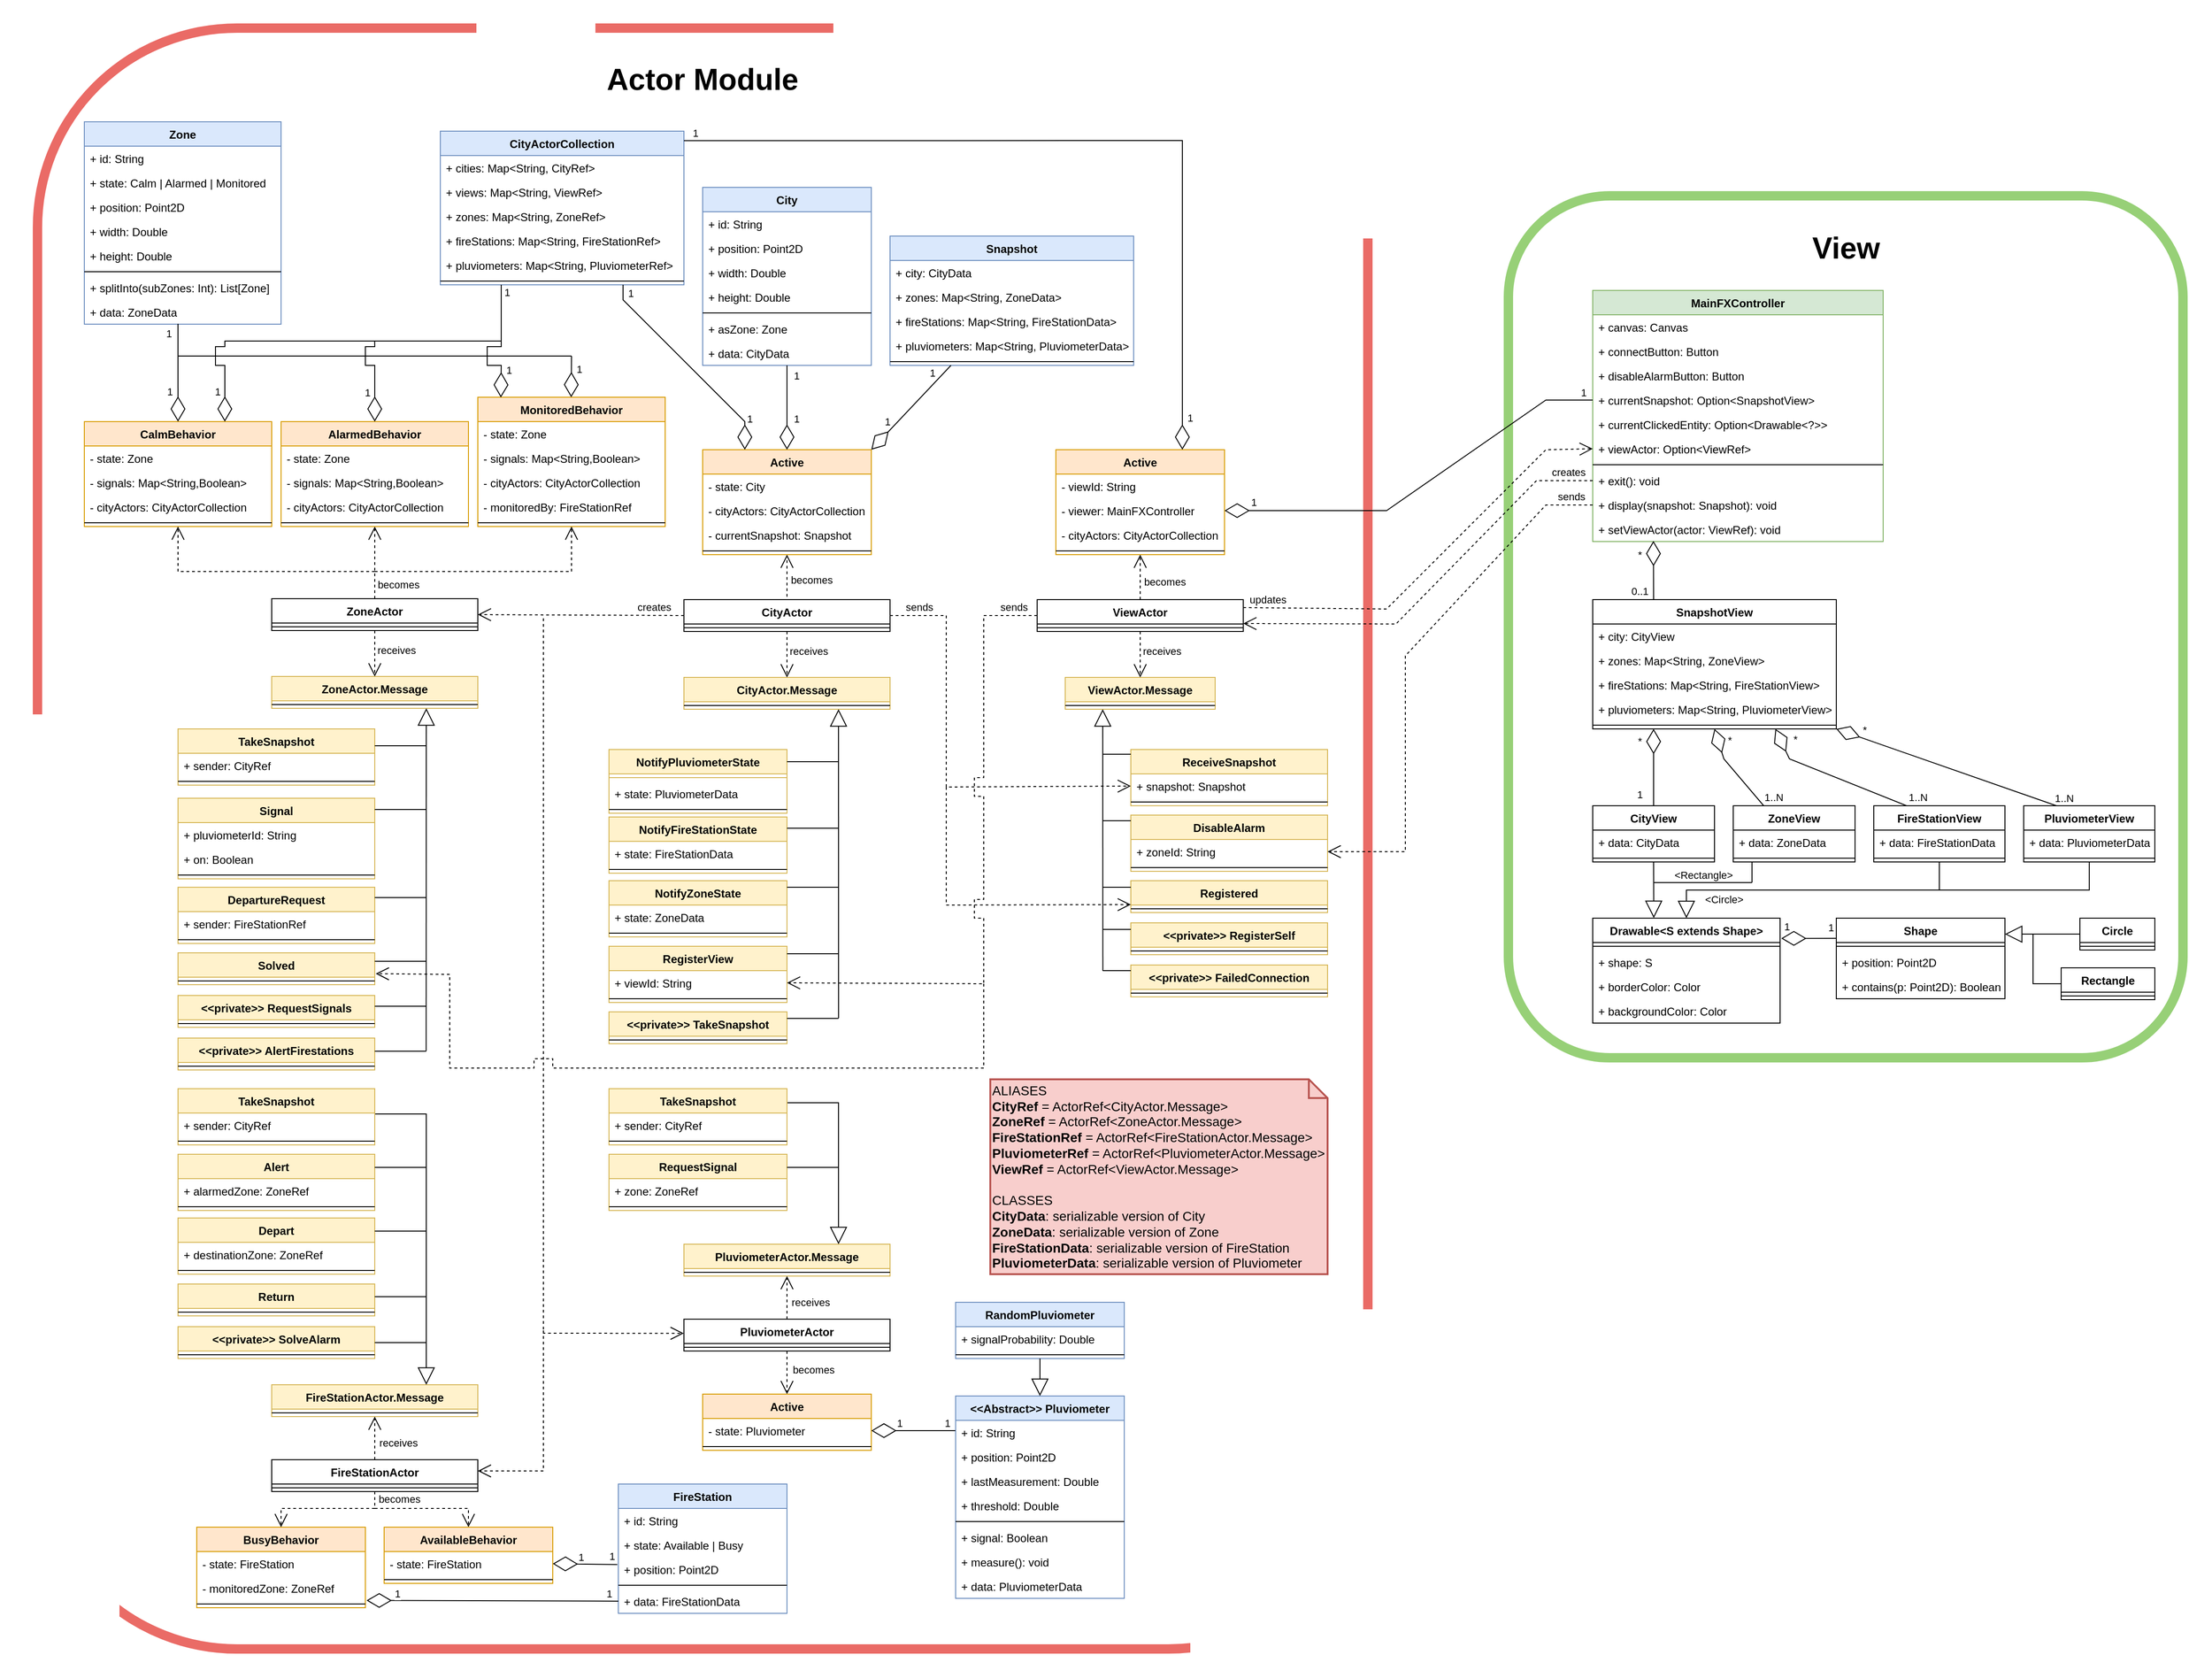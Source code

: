 <mxfile version="20.2.8" type="device"><diagram id="C5RBs43oDa-KdzZeNtuy" name="Page-1"><mxGraphModel dx="5066" dy="2742" grid="1" gridSize="10" guides="1" tooltips="1" connect="1" arrows="1" fold="1" page="1" pageScale="1" pageWidth="827" pageHeight="1169" math="0" shadow="0"><root><mxCell id="WIyWlLk6GJQsqaUBKTNV-0"/><mxCell id="WIyWlLk6GJQsqaUBKTNV-1" parent="WIyWlLk6GJQsqaUBKTNV-0"/><mxCell id="YphM-HUrpFLw11cW9jev-0" value="" style="rounded=0;whiteSpace=wrap;html=1;strokeColor=none;" parent="WIyWlLk6GJQsqaUBKTNV-1" vertex="1"><mxGeometry x="-1830" y="-380" width="2360" height="1790" as="geometry"/></mxCell><mxCell id="3ve6ENaLtpVI9Usu2_iS-205" value="" style="rounded=1;whiteSpace=wrap;html=1;strokeWidth=10;strokeColor=#EA6B66;" parent="WIyWlLk6GJQsqaUBKTNV-1" vertex="1"><mxGeometry x="-1790" y="-350" width="1420" height="1730" as="geometry"/></mxCell><mxCell id="3ve6ENaLtpVI9Usu2_iS-203" value="" style="rounded=1;whiteSpace=wrap;html=1;strokeColor=#97D077;strokeWidth=10;" parent="WIyWlLk6GJQsqaUBKTNV-1" vertex="1"><mxGeometry x="-220" y="-171" width="720" height="920" as="geometry"/></mxCell><mxCell id="3ve6ENaLtpVI9Usu2_iS-204" value="&lt;b style=&quot;font-size: 32px;&quot;&gt;View&lt;/b&gt;" style="text;html=1;strokeColor=none;fillColor=none;align=center;verticalAlign=middle;whiteSpace=wrap;rounded=0;fontSize=32;" parent="WIyWlLk6GJQsqaUBKTNV-1" vertex="1"><mxGeometry x="84.75" y="-130" width="110.5" height="30" as="geometry"/></mxCell><mxCell id="3ve6ENaLtpVI9Usu2_iS-206" value="&lt;b style=&quot;font-size: 32px;&quot;&gt;Actor Module&lt;/b&gt;" style="text;html=1;strokeColor=none;fillColor=none;align=center;verticalAlign=middle;whiteSpace=wrap;rounded=0;fontSize=32;" parent="WIyWlLk6GJQsqaUBKTNV-1" vertex="1"><mxGeometry x="-1190" y="-310" width="220" height="30" as="geometry"/></mxCell><mxCell id="Cmx7OKeqF56lGXSxUzKh-0" value="CityActor" style="swimlane;fontStyle=1;align=center;verticalAlign=top;childLayout=stackLayout;horizontal=1;startSize=26;horizontalStack=0;resizeParent=1;resizeParentMax=0;resizeLast=0;collapsible=1;marginBottom=0;" parent="WIyWlLk6GJQsqaUBKTNV-1" vertex="1"><mxGeometry x="-1100" y="260" width="220" height="34" as="geometry"/></mxCell><mxCell id="Cmx7OKeqF56lGXSxUzKh-6" value="" style="line;strokeWidth=1;fillColor=none;align=left;verticalAlign=middle;spacingTop=-1;spacingLeft=3;spacingRight=3;rotatable=0;labelPosition=right;points=[];portConstraint=eastwest;" parent="Cmx7OKeqF56lGXSxUzKh-0" vertex="1"><mxGeometry y="26" width="220" height="8" as="geometry"/></mxCell><mxCell id="Cmx7OKeqF56lGXSxUzKh-10" value="MainFXController" style="swimlane;fontStyle=1;align=center;verticalAlign=top;childLayout=stackLayout;horizontal=1;startSize=26;horizontalStack=0;resizeParent=1;resizeParentMax=0;resizeLast=0;collapsible=1;marginBottom=0;fillColor=#d5e8d4;strokeColor=#82b366;" parent="WIyWlLk6GJQsqaUBKTNV-1" vertex="1"><mxGeometry x="-130" y="-70" width="310" height="268" as="geometry"/></mxCell><mxCell id="Cmx7OKeqF56lGXSxUzKh-11" value="+ canvas: Canvas" style="text;strokeColor=none;fillColor=none;align=left;verticalAlign=top;spacingLeft=4;spacingRight=4;overflow=hidden;rotatable=0;points=[[0,0.5],[1,0.5]];portConstraint=eastwest;" parent="Cmx7OKeqF56lGXSxUzKh-10" vertex="1"><mxGeometry y="26" width="310" height="26" as="geometry"/></mxCell><mxCell id="Cmx7OKeqF56lGXSxUzKh-12" value="+ connectButton: Button" style="text;strokeColor=none;fillColor=none;align=left;verticalAlign=top;spacingLeft=4;spacingRight=4;overflow=hidden;rotatable=0;points=[[0,0.5],[1,0.5]];portConstraint=eastwest;" parent="Cmx7OKeqF56lGXSxUzKh-10" vertex="1"><mxGeometry y="52" width="310" height="26" as="geometry"/></mxCell><mxCell id="Cmx7OKeqF56lGXSxUzKh-13" value="+ disableAlarmButton: Button" style="text;strokeColor=none;fillColor=none;align=left;verticalAlign=top;spacingLeft=4;spacingRight=4;overflow=hidden;rotatable=0;points=[[0,0.5],[1,0.5]];portConstraint=eastwest;" parent="Cmx7OKeqF56lGXSxUzKh-10" vertex="1"><mxGeometry y="78" width="310" height="26" as="geometry"/></mxCell><mxCell id="Cmx7OKeqF56lGXSxUzKh-14" value="+ currentSnapshot: Option&lt;SnapshotView&gt;" style="text;strokeColor=none;fillColor=none;align=left;verticalAlign=top;spacingLeft=4;spacingRight=4;overflow=hidden;rotatable=0;points=[[0,0.5],[1,0.5]];portConstraint=eastwest;" parent="Cmx7OKeqF56lGXSxUzKh-10" vertex="1"><mxGeometry y="104" width="310" height="26" as="geometry"/></mxCell><mxCell id="Cmx7OKeqF56lGXSxUzKh-15" value="+ currentClickedEntity: Option&lt;Drawable&lt;?&gt;&gt;&#10;" style="text;strokeColor=none;fillColor=none;align=left;verticalAlign=top;spacingLeft=4;spacingRight=4;overflow=hidden;rotatable=0;points=[[0,0.5],[1,0.5]];portConstraint=eastwest;" parent="Cmx7OKeqF56lGXSxUzKh-10" vertex="1"><mxGeometry y="130" width="310" height="26" as="geometry"/></mxCell><mxCell id="Cmx7OKeqF56lGXSxUzKh-418" value="+ viewActor: Option&lt;ViewRef&gt;" style="text;strokeColor=none;fillColor=none;align=left;verticalAlign=top;spacingLeft=4;spacingRight=4;overflow=hidden;rotatable=0;points=[[0,0.5],[1,0.5]];portConstraint=eastwest;" parent="Cmx7OKeqF56lGXSxUzKh-10" vertex="1"><mxGeometry y="156" width="310" height="26" as="geometry"/></mxCell><mxCell id="Cmx7OKeqF56lGXSxUzKh-16" value="" style="line;strokeWidth=1;fillColor=none;align=left;verticalAlign=middle;spacingTop=-1;spacingLeft=3;spacingRight=3;rotatable=0;labelPosition=right;points=[];portConstraint=eastwest;" parent="Cmx7OKeqF56lGXSxUzKh-10" vertex="1"><mxGeometry y="182" width="310" height="8" as="geometry"/></mxCell><mxCell id="Cmx7OKeqF56lGXSxUzKh-17" value="+ exit(): void" style="text;strokeColor=none;fillColor=none;align=left;verticalAlign=top;spacingLeft=4;spacingRight=4;overflow=hidden;rotatable=0;points=[[0,0.5],[1,0.5]];portConstraint=eastwest;" parent="Cmx7OKeqF56lGXSxUzKh-10" vertex="1"><mxGeometry y="190" width="310" height="26" as="geometry"/></mxCell><mxCell id="Cmx7OKeqF56lGXSxUzKh-18" value="+ display(snapshot: Snapshot): void" style="text;strokeColor=none;fillColor=none;align=left;verticalAlign=top;spacingLeft=4;spacingRight=4;overflow=hidden;rotatable=0;points=[[0,0.5],[1,0.5]];portConstraint=eastwest;" parent="Cmx7OKeqF56lGXSxUzKh-10" vertex="1"><mxGeometry y="216" width="310" height="26" as="geometry"/></mxCell><mxCell id="Cmx7OKeqF56lGXSxUzKh-19" value="+ setViewActor(actor: ViewRef): void" style="text;strokeColor=none;fillColor=none;align=left;verticalAlign=top;spacingLeft=4;spacingRight=4;overflow=hidden;rotatable=0;points=[[0,0.5],[1,0.5]];portConstraint=eastwest;" parent="Cmx7OKeqF56lGXSxUzKh-10" vertex="1"><mxGeometry y="242" width="310" height="26" as="geometry"/></mxCell><mxCell id="Cmx7OKeqF56lGXSxUzKh-20" value="CityActor.Message" style="swimlane;fontStyle=1;align=center;verticalAlign=top;childLayout=stackLayout;horizontal=1;startSize=26;horizontalStack=0;resizeParent=1;resizeParentMax=0;resizeLast=0;collapsible=1;marginBottom=0;fillColor=#fff2cc;strokeColor=#d6b656;" parent="WIyWlLk6GJQsqaUBKTNV-1" vertex="1"><mxGeometry x="-1100" y="343" width="220" height="34" as="geometry"/></mxCell><mxCell id="Cmx7OKeqF56lGXSxUzKh-26" value="" style="line;strokeWidth=1;fillColor=none;align=left;verticalAlign=middle;spacingTop=-1;spacingLeft=3;spacingRight=3;rotatable=0;labelPosition=right;points=[];portConstraint=eastwest;" parent="Cmx7OKeqF56lGXSxUzKh-20" vertex="1"><mxGeometry y="26" width="220" height="8" as="geometry"/></mxCell><mxCell id="Cmx7OKeqF56lGXSxUzKh-34" value="NotifyPluviometerState" style="swimlane;fontStyle=1;align=center;verticalAlign=top;childLayout=stackLayout;horizontal=1;startSize=26;horizontalStack=0;resizeParent=1;resizeParentMax=0;resizeLast=0;collapsible=1;marginBottom=0;fillColor=#fff2cc;strokeColor=#d6b656;" parent="WIyWlLk6GJQsqaUBKTNV-1" vertex="1"><mxGeometry x="-1180" y="420" width="190" height="68" as="geometry"/></mxCell><mxCell id="Cmx7OKeqF56lGXSxUzKh-151" value="" style="line;strokeWidth=1;fillColor=none;align=left;verticalAlign=middle;spacingTop=-1;spacingLeft=3;spacingRight=3;rotatable=0;labelPosition=right;points=[];portConstraint=eastwest;strokeColor=inherit;" parent="Cmx7OKeqF56lGXSxUzKh-34" vertex="1"><mxGeometry y="26" width="190" height="8" as="geometry"/></mxCell><mxCell id="Cmx7OKeqF56lGXSxUzKh-35" value="+ state: PluviometerData" style="text;strokeColor=none;fillColor=none;align=left;verticalAlign=top;spacingLeft=4;spacingRight=4;overflow=hidden;rotatable=0;points=[[0,0.5],[1,0.5]];portConstraint=eastwest;" parent="Cmx7OKeqF56lGXSxUzKh-34" vertex="1"><mxGeometry y="34" width="190" height="26" as="geometry"/></mxCell><mxCell id="Cmx7OKeqF56lGXSxUzKh-40" value="" style="line;strokeWidth=1;fillColor=none;align=left;verticalAlign=middle;spacingTop=-1;spacingLeft=3;spacingRight=3;rotatable=0;labelPosition=right;points=[];portConstraint=eastwest;" parent="Cmx7OKeqF56lGXSxUzKh-34" vertex="1"><mxGeometry y="60" width="190" height="8" as="geometry"/></mxCell><mxCell id="Cmx7OKeqF56lGXSxUzKh-44" value="NotifyFireStationState" style="swimlane;fontStyle=1;align=center;verticalAlign=top;childLayout=stackLayout;horizontal=1;startSize=26;horizontalStack=0;resizeParent=1;resizeParentMax=0;resizeLast=0;collapsible=1;marginBottom=0;fillColor=#fff2cc;strokeColor=#d6b656;" parent="WIyWlLk6GJQsqaUBKTNV-1" vertex="1"><mxGeometry x="-1180" y="492" width="190" height="60" as="geometry"/></mxCell><mxCell id="Cmx7OKeqF56lGXSxUzKh-45" value="+ state: FireStationData" style="text;strokeColor=none;fillColor=none;align=left;verticalAlign=top;spacingLeft=4;spacingRight=4;overflow=hidden;rotatable=0;points=[[0,0.5],[1,0.5]];portConstraint=eastwest;" parent="Cmx7OKeqF56lGXSxUzKh-44" vertex="1"><mxGeometry y="26" width="190" height="26" as="geometry"/></mxCell><mxCell id="Cmx7OKeqF56lGXSxUzKh-46" value="" style="line;strokeWidth=1;fillColor=none;align=left;verticalAlign=middle;spacingTop=-1;spacingLeft=3;spacingRight=3;rotatable=0;labelPosition=right;points=[];portConstraint=eastwest;" parent="Cmx7OKeqF56lGXSxUzKh-44" vertex="1"><mxGeometry y="52" width="190" height="8" as="geometry"/></mxCell><mxCell id="Cmx7OKeqF56lGXSxUzKh-47" value="NotifyZoneState" style="swimlane;fontStyle=1;align=center;verticalAlign=top;childLayout=stackLayout;horizontal=1;startSize=26;horizontalStack=0;resizeParent=1;resizeParentMax=0;resizeLast=0;collapsible=1;marginBottom=0;fillColor=#fff2cc;strokeColor=#d6b656;" parent="WIyWlLk6GJQsqaUBKTNV-1" vertex="1"><mxGeometry x="-1180" y="560" width="190" height="60" as="geometry"/></mxCell><mxCell id="Cmx7OKeqF56lGXSxUzKh-48" value="+ state: ZoneData" style="text;strokeColor=none;fillColor=none;align=left;verticalAlign=top;spacingLeft=4;spacingRight=4;overflow=hidden;rotatable=0;points=[[0,0.5],[1,0.5]];portConstraint=eastwest;" parent="Cmx7OKeqF56lGXSxUzKh-47" vertex="1"><mxGeometry y="26" width="190" height="26" as="geometry"/></mxCell><mxCell id="Cmx7OKeqF56lGXSxUzKh-49" value="" style="line;strokeWidth=1;fillColor=none;align=left;verticalAlign=middle;spacingTop=-1;spacingLeft=3;spacingRight=3;rotatable=0;labelPosition=right;points=[];portConstraint=eastwest;" parent="Cmx7OKeqF56lGXSxUzKh-47" vertex="1"><mxGeometry y="52" width="190" height="8" as="geometry"/></mxCell><mxCell id="Cmx7OKeqF56lGXSxUzKh-50" value="RegisterView" style="swimlane;fontStyle=1;align=center;verticalAlign=top;childLayout=stackLayout;horizontal=1;startSize=26;horizontalStack=0;resizeParent=1;resizeParentMax=0;resizeLast=0;collapsible=1;marginBottom=0;fillColor=#fff2cc;strokeColor=#d6b656;" parent="WIyWlLk6GJQsqaUBKTNV-1" vertex="1"><mxGeometry x="-1180" y="630" width="190" height="60" as="geometry"/></mxCell><mxCell id="Cmx7OKeqF56lGXSxUzKh-51" value="+ viewId: String" style="text;strokeColor=none;fillColor=none;align=left;verticalAlign=top;spacingLeft=4;spacingRight=4;overflow=hidden;rotatable=0;points=[[0,0.5],[1,0.5]];portConstraint=eastwest;" parent="Cmx7OKeqF56lGXSxUzKh-50" vertex="1"><mxGeometry y="26" width="190" height="26" as="geometry"/></mxCell><mxCell id="Cmx7OKeqF56lGXSxUzKh-52" value="" style="line;strokeWidth=1;fillColor=none;align=left;verticalAlign=middle;spacingTop=-1;spacingLeft=3;spacingRight=3;rotatable=0;labelPosition=right;points=[];portConstraint=eastwest;" parent="Cmx7OKeqF56lGXSxUzKh-50" vertex="1"><mxGeometry y="52" width="190" height="8" as="geometry"/></mxCell><mxCell id="Cmx7OKeqF56lGXSxUzKh-53" value="&lt;&lt;private&gt;&gt; TakeSnapshot" style="swimlane;fontStyle=1;align=center;verticalAlign=top;childLayout=stackLayout;horizontal=1;startSize=26;horizontalStack=0;resizeParent=1;resizeParentMax=0;resizeLast=0;collapsible=1;marginBottom=0;fillColor=#fff2cc;strokeColor=#d6b656;" parent="WIyWlLk6GJQsqaUBKTNV-1" vertex="1"><mxGeometry x="-1180" y="700" width="190" height="34" as="geometry"/></mxCell><mxCell id="Cmx7OKeqF56lGXSxUzKh-55" value="" style="line;strokeWidth=1;fillColor=none;align=left;verticalAlign=middle;spacingTop=-1;spacingLeft=3;spacingRight=3;rotatable=0;labelPosition=right;points=[];portConstraint=eastwest;" parent="Cmx7OKeqF56lGXSxUzKh-53" vertex="1"><mxGeometry y="26" width="190" height="8" as="geometry"/></mxCell><mxCell id="Cmx7OKeqF56lGXSxUzKh-56" value="" style="endArrow=open;endSize=12;dashed=1;html=1;rounded=0;exitX=0.5;exitY=1;exitDx=0;exitDy=0;entryX=0.5;entryY=0;entryDx=0;entryDy=0;" parent="WIyWlLk6GJQsqaUBKTNV-1" source="Cmx7OKeqF56lGXSxUzKh-0" target="Cmx7OKeqF56lGXSxUzKh-20" edge="1"><mxGeometry x="-0.347" width="160" relative="1" as="geometry"><mxPoint x="-1190" y="440" as="sourcePoint"/><mxPoint x="-1030" y="440" as="targetPoint"/><mxPoint as="offset"/></mxGeometry></mxCell><mxCell id="Cmx7OKeqF56lGXSxUzKh-64" value="receives" style="edgeLabel;html=1;align=center;verticalAlign=middle;resizable=0;points=[];" parent="Cmx7OKeqF56lGXSxUzKh-56" vertex="1" connectable="0"><mxGeometry x="-0.331" y="1" relative="1" as="geometry"><mxPoint x="22" y="4" as="offset"/></mxGeometry></mxCell><mxCell id="Cmx7OKeqF56lGXSxUzKh-57" value="" style="endArrow=block;endSize=16;endFill=0;html=1;rounded=0;entryX=0.75;entryY=1;entryDx=0;entryDy=0;exitX=1.001;exitY=0.475;exitDx=0;exitDy=0;exitPerimeter=0;" parent="WIyWlLk6GJQsqaUBKTNV-1" source="Cmx7OKeqF56lGXSxUzKh-63" target="Cmx7OKeqF56lGXSxUzKh-20" edge="1"><mxGeometry width="160" relative="1" as="geometry"><mxPoint x="-935" y="700" as="sourcePoint"/><mxPoint x="-930" y="390" as="targetPoint"/></mxGeometry></mxCell><mxCell id="Cmx7OKeqF56lGXSxUzKh-63" value="" style="line;strokeWidth=1;fillColor=none;align=left;verticalAlign=middle;spacingTop=-1;spacingLeft=3;spacingRight=3;rotatable=0;labelPosition=right;points=[];portConstraint=eastwest;strokeColor=inherit;" parent="WIyWlLk6GJQsqaUBKTNV-1" vertex="1"><mxGeometry x="-990" y="703" width="55" height="8" as="geometry"/></mxCell><mxCell id="Cmx7OKeqF56lGXSxUzKh-65" value="" style="endArrow=open;endSize=12;dashed=1;html=1;rounded=0;exitX=0.5;exitY=-0.092;exitDx=0;exitDy=0;exitPerimeter=0;entryX=0.5;entryY=1;entryDx=0;entryDy=0;" parent="WIyWlLk6GJQsqaUBKTNV-1" source="Cmx7OKeqF56lGXSxUzKh-0" target="Cmx7OKeqF56lGXSxUzKh-67" edge="1"><mxGeometry x="-0.347" width="160" relative="1" as="geometry"><mxPoint x="-900" y="166.5" as="sourcePoint"/><mxPoint x="-990" y="200" as="targetPoint"/><mxPoint as="offset"/></mxGeometry></mxCell><mxCell id="Cmx7OKeqF56lGXSxUzKh-66" value="becomes" style="edgeLabel;html=1;align=center;verticalAlign=middle;resizable=0;points=[];" parent="Cmx7OKeqF56lGXSxUzKh-65" vertex="1" connectable="0"><mxGeometry x="-0.331" y="1" relative="1" as="geometry"><mxPoint x="27" y="-3" as="offset"/></mxGeometry></mxCell><mxCell id="Cmx7OKeqF56lGXSxUzKh-67" value="Active" style="swimlane;fontStyle=1;align=center;verticalAlign=top;childLayout=stackLayout;horizontal=1;startSize=26;horizontalStack=0;resizeParent=1;resizeParentMax=0;resizeLast=0;collapsible=1;marginBottom=0;fillColor=#ffe6cc;strokeColor=#d79b00;" parent="WIyWlLk6GJQsqaUBKTNV-1" vertex="1"><mxGeometry x="-1080" y="100" width="180" height="112" as="geometry"/></mxCell><mxCell id="Cmx7OKeqF56lGXSxUzKh-68" value="- state: City" style="text;strokeColor=none;fillColor=none;align=left;verticalAlign=top;spacingLeft=4;spacingRight=4;overflow=hidden;rotatable=0;points=[[0,0.5],[1,0.5]];portConstraint=eastwest;" parent="Cmx7OKeqF56lGXSxUzKh-67" vertex="1"><mxGeometry y="26" width="180" height="26" as="geometry"/></mxCell><mxCell id="Cmx7OKeqF56lGXSxUzKh-69" value="- cityActors: CityActorCollection" style="text;strokeColor=none;fillColor=none;align=left;verticalAlign=top;spacingLeft=4;spacingRight=4;overflow=hidden;rotatable=0;points=[[0,0.5],[1,0.5]];portConstraint=eastwest;" parent="Cmx7OKeqF56lGXSxUzKh-67" vertex="1"><mxGeometry y="52" width="180" height="26" as="geometry"/></mxCell><mxCell id="Cmx7OKeqF56lGXSxUzKh-70" value="- currentSnapshot: Snapshot" style="text;strokeColor=none;fillColor=none;align=left;verticalAlign=top;spacingLeft=4;spacingRight=4;overflow=hidden;rotatable=0;points=[[0,0.5],[1,0.5]];portConstraint=eastwest;" parent="Cmx7OKeqF56lGXSxUzKh-67" vertex="1"><mxGeometry y="78" width="180" height="26" as="geometry"/></mxCell><mxCell id="Cmx7OKeqF56lGXSxUzKh-73" value="" style="line;strokeWidth=1;fillColor=none;align=left;verticalAlign=middle;spacingTop=-1;spacingLeft=3;spacingRight=3;rotatable=0;labelPosition=right;points=[];portConstraint=eastwest;" parent="Cmx7OKeqF56lGXSxUzKh-67" vertex="1"><mxGeometry y="104" width="180" height="8" as="geometry"/></mxCell><mxCell id="Cmx7OKeqF56lGXSxUzKh-79" value="ViewActor" style="swimlane;fontStyle=1;align=center;verticalAlign=top;childLayout=stackLayout;horizontal=1;startSize=26;horizontalStack=0;resizeParent=1;resizeParentMax=0;resizeLast=0;collapsible=1;marginBottom=0;" parent="WIyWlLk6GJQsqaUBKTNV-1" vertex="1"><mxGeometry x="-723" y="260" width="220" height="34" as="geometry"/></mxCell><mxCell id="Cmx7OKeqF56lGXSxUzKh-85" value="" style="line;strokeWidth=1;fillColor=none;align=left;verticalAlign=middle;spacingTop=-1;spacingLeft=3;spacingRight=3;rotatable=0;labelPosition=right;points=[];portConstraint=eastwest;" parent="Cmx7OKeqF56lGXSxUzKh-79" vertex="1"><mxGeometry y="26" width="220" height="8" as="geometry"/></mxCell><mxCell id="Cmx7OKeqF56lGXSxUzKh-91" value="ViewActor.Message" style="swimlane;fontStyle=1;align=center;verticalAlign=top;childLayout=stackLayout;horizontal=1;startSize=26;horizontalStack=0;resizeParent=1;resizeParentMax=0;resizeLast=0;collapsible=1;marginBottom=0;fillColor=#fff2cc;strokeColor=#d6b656;" parent="WIyWlLk6GJQsqaUBKTNV-1" vertex="1"><mxGeometry x="-693" y="343" width="160" height="34" as="geometry"/></mxCell><mxCell id="Cmx7OKeqF56lGXSxUzKh-92" value="" style="line;strokeWidth=1;fillColor=none;align=left;verticalAlign=middle;spacingTop=-1;spacingLeft=3;spacingRight=3;rotatable=0;labelPosition=right;points=[];portConstraint=eastwest;" parent="Cmx7OKeqF56lGXSxUzKh-91" vertex="1"><mxGeometry y="26" width="160" height="8" as="geometry"/></mxCell><mxCell id="Cmx7OKeqF56lGXSxUzKh-93" value="" style="endArrow=open;endSize=12;dashed=1;html=1;rounded=0;exitX=0.5;exitY=1;exitDx=0;exitDy=0;entryX=0.5;entryY=0;entryDx=0;entryDy=0;" parent="WIyWlLk6GJQsqaUBKTNV-1" source="Cmx7OKeqF56lGXSxUzKh-79" target="Cmx7OKeqF56lGXSxUzKh-91" edge="1"><mxGeometry x="-0.347" width="160" relative="1" as="geometry"><mxPoint x="-583" y="337" as="sourcePoint"/><mxPoint x="-623" y="483" as="targetPoint"/><mxPoint as="offset"/></mxGeometry></mxCell><mxCell id="Cmx7OKeqF56lGXSxUzKh-94" value="receives" style="edgeLabel;html=1;align=center;verticalAlign=middle;resizable=0;points=[];" parent="Cmx7OKeqF56lGXSxUzKh-93" vertex="1" connectable="0"><mxGeometry x="-0.331" y="1" relative="1" as="geometry"><mxPoint x="22" y="4" as="offset"/></mxGeometry></mxCell><mxCell id="Cmx7OKeqF56lGXSxUzKh-95" value="ReceiveSnapshot" style="swimlane;fontStyle=1;align=center;verticalAlign=top;childLayout=stackLayout;horizontal=1;startSize=26;horizontalStack=0;resizeParent=1;resizeParentMax=0;resizeLast=0;collapsible=1;marginBottom=0;fillColor=#fff2cc;strokeColor=#d6b656;" parent="WIyWlLk6GJQsqaUBKTNV-1" vertex="1"><mxGeometry x="-623" y="420" width="210" height="60" as="geometry"/></mxCell><mxCell id="Cmx7OKeqF56lGXSxUzKh-96" value="+ snapshot: Snapshot" style="text;strokeColor=none;fillColor=none;align=left;verticalAlign=top;spacingLeft=4;spacingRight=4;overflow=hidden;rotatable=0;points=[[0,0.5],[1,0.5]];portConstraint=eastwest;" parent="Cmx7OKeqF56lGXSxUzKh-95" vertex="1"><mxGeometry y="26" width="210" height="26" as="geometry"/></mxCell><mxCell id="Cmx7OKeqF56lGXSxUzKh-97" value="" style="line;strokeWidth=1;fillColor=none;align=left;verticalAlign=middle;spacingTop=-1;spacingLeft=3;spacingRight=3;rotatable=0;labelPosition=right;points=[];portConstraint=eastwest;" parent="Cmx7OKeqF56lGXSxUzKh-95" vertex="1"><mxGeometry y="52" width="210" height="8" as="geometry"/></mxCell><mxCell id="Cmx7OKeqF56lGXSxUzKh-98" value="DisableAlarm" style="swimlane;fontStyle=1;align=center;verticalAlign=top;childLayout=stackLayout;horizontal=1;startSize=26;horizontalStack=0;resizeParent=1;resizeParentMax=0;resizeLast=0;collapsible=1;marginBottom=0;fillColor=#fff2cc;strokeColor=#d6b656;" parent="WIyWlLk6GJQsqaUBKTNV-1" vertex="1"><mxGeometry x="-623" y="490" width="210" height="60" as="geometry"/></mxCell><mxCell id="Cmx7OKeqF56lGXSxUzKh-99" value="+ zoneId: String" style="text;strokeColor=none;fillColor=none;align=left;verticalAlign=top;spacingLeft=4;spacingRight=4;overflow=hidden;rotatable=0;points=[[0,0.5],[1,0.5]];portConstraint=eastwest;" parent="Cmx7OKeqF56lGXSxUzKh-98" vertex="1"><mxGeometry y="26" width="210" height="26" as="geometry"/></mxCell><mxCell id="Cmx7OKeqF56lGXSxUzKh-100" value="" style="line;strokeWidth=1;fillColor=none;align=left;verticalAlign=middle;spacingTop=-1;spacingLeft=3;spacingRight=3;rotatable=0;labelPosition=right;points=[];portConstraint=eastwest;" parent="Cmx7OKeqF56lGXSxUzKh-98" vertex="1"><mxGeometry y="52" width="210" height="8" as="geometry"/></mxCell><mxCell id="Cmx7OKeqF56lGXSxUzKh-101" value="Registered" style="swimlane;fontStyle=1;align=center;verticalAlign=top;childLayout=stackLayout;horizontal=1;startSize=26;horizontalStack=0;resizeParent=1;resizeParentMax=0;resizeLast=0;collapsible=1;marginBottom=0;fillColor=#fff2cc;strokeColor=#d6b656;" parent="WIyWlLk6GJQsqaUBKTNV-1" vertex="1"><mxGeometry x="-623" y="560" width="210" height="34" as="geometry"/></mxCell><mxCell id="Cmx7OKeqF56lGXSxUzKh-103" value="" style="line;strokeWidth=1;fillColor=none;align=left;verticalAlign=middle;spacingTop=-1;spacingLeft=3;spacingRight=3;rotatable=0;labelPosition=right;points=[];portConstraint=eastwest;" parent="Cmx7OKeqF56lGXSxUzKh-101" vertex="1"><mxGeometry y="26" width="210" height="8" as="geometry"/></mxCell><mxCell id="Cmx7OKeqF56lGXSxUzKh-104" value="&lt;&lt;private&gt;&gt; RegisterSelf" style="swimlane;fontStyle=1;align=center;verticalAlign=top;childLayout=stackLayout;horizontal=1;startSize=26;horizontalStack=0;resizeParent=1;resizeParentMax=0;resizeLast=0;collapsible=1;marginBottom=0;fillColor=#fff2cc;strokeColor=#d6b656;" parent="WIyWlLk6GJQsqaUBKTNV-1" vertex="1"><mxGeometry x="-623" y="605" width="210" height="34" as="geometry"/></mxCell><mxCell id="Cmx7OKeqF56lGXSxUzKh-106" value="" style="line;strokeWidth=1;fillColor=none;align=left;verticalAlign=middle;spacingTop=-1;spacingLeft=3;spacingRight=3;rotatable=0;labelPosition=right;points=[];portConstraint=eastwest;" parent="Cmx7OKeqF56lGXSxUzKh-104" vertex="1"><mxGeometry y="26" width="210" height="8" as="geometry"/></mxCell><mxCell id="Cmx7OKeqF56lGXSxUzKh-107" value="&lt;&lt;private&gt;&gt; FailedConnection" style="swimlane;fontStyle=1;align=center;verticalAlign=top;childLayout=stackLayout;horizontal=1;startSize=26;horizontalStack=0;resizeParent=1;resizeParentMax=0;resizeLast=0;collapsible=1;marginBottom=0;fillColor=#fff2cc;strokeColor=#d6b656;" parent="WIyWlLk6GJQsqaUBKTNV-1" vertex="1"><mxGeometry x="-623" y="650" width="210" height="34" as="geometry"/></mxCell><mxCell id="Cmx7OKeqF56lGXSxUzKh-108" value="" style="line;strokeWidth=1;fillColor=none;align=left;verticalAlign=middle;spacingTop=-1;spacingLeft=3;spacingRight=3;rotatable=0;labelPosition=right;points=[];portConstraint=eastwest;" parent="Cmx7OKeqF56lGXSxUzKh-107" vertex="1"><mxGeometry y="26" width="210" height="8" as="geometry"/></mxCell><mxCell id="Cmx7OKeqF56lGXSxUzKh-109" value="" style="endArrow=block;endSize=16;endFill=0;html=1;rounded=0;entryX=0.25;entryY=1;entryDx=0;entryDy=0;exitX=0.005;exitY=0.526;exitDx=0;exitDy=0;exitPerimeter=0;" parent="WIyWlLk6GJQsqaUBKTNV-1" source="Cmx7OKeqF56lGXSxUzKh-115" target="Cmx7OKeqF56lGXSxUzKh-91" edge="1"><mxGeometry width="160" relative="1" as="geometry"><mxPoint x="-653" y="660" as="sourcePoint"/><mxPoint x="-673" y="430" as="targetPoint"/></mxGeometry></mxCell><mxCell id="Cmx7OKeqF56lGXSxUzKh-110" value="" style="line;strokeWidth=1;fillColor=none;align=left;verticalAlign=middle;spacingTop=-1;spacingLeft=3;spacingRight=3;rotatable=0;labelPosition=right;points=[];portConstraint=eastwest;strokeColor=inherit;" parent="WIyWlLk6GJQsqaUBKTNV-1" vertex="1"><mxGeometry x="-653" y="421" width="30" height="8" as="geometry"/></mxCell><mxCell id="Cmx7OKeqF56lGXSxUzKh-111" value="" style="line;strokeWidth=1;fillColor=none;align=left;verticalAlign=middle;spacingTop=-1;spacingLeft=3;spacingRight=3;rotatable=0;labelPosition=right;points=[];portConstraint=eastwest;strokeColor=inherit;" parent="WIyWlLk6GJQsqaUBKTNV-1" vertex="1"><mxGeometry x="-653" y="492" width="30" height="8" as="geometry"/></mxCell><mxCell id="Cmx7OKeqF56lGXSxUzKh-112" value="" style="line;strokeWidth=1;fillColor=none;align=left;verticalAlign=middle;spacingTop=-1;spacingLeft=3;spacingRight=3;rotatable=0;labelPosition=right;points=[];portConstraint=eastwest;strokeColor=inherit;" parent="WIyWlLk6GJQsqaUBKTNV-1" vertex="1"><mxGeometry x="-653" y="563" width="30" height="8" as="geometry"/></mxCell><mxCell id="Cmx7OKeqF56lGXSxUzKh-114" value="" style="line;strokeWidth=1;fillColor=none;align=left;verticalAlign=middle;spacingTop=-1;spacingLeft=3;spacingRight=3;rotatable=0;labelPosition=right;points=[];portConstraint=eastwest;strokeColor=inherit;" parent="WIyWlLk6GJQsqaUBKTNV-1" vertex="1"><mxGeometry x="-653" y="608" width="30" height="8" as="geometry"/></mxCell><mxCell id="Cmx7OKeqF56lGXSxUzKh-115" value="" style="line;strokeWidth=1;fillColor=none;align=left;verticalAlign=middle;spacingTop=-1;spacingLeft=3;spacingRight=3;rotatable=0;labelPosition=right;points=[];portConstraint=eastwest;strokeColor=inherit;" parent="WIyWlLk6GJQsqaUBKTNV-1" vertex="1"><mxGeometry x="-653" y="652" width="30" height="8" as="geometry"/></mxCell><mxCell id="Cmx7OKeqF56lGXSxUzKh-122" value="" style="endArrow=open;endSize=12;dashed=1;html=1;rounded=0;exitX=0.5;exitY=0;exitDx=0;exitDy=0;entryX=0.5;entryY=1;entryDx=0;entryDy=0;" parent="WIyWlLk6GJQsqaUBKTNV-1" source="Cmx7OKeqF56lGXSxUzKh-79" target="Cmx7OKeqF56lGXSxUzKh-124" edge="1"><mxGeometry x="-0.347" width="160" relative="1" as="geometry"><mxPoint x="-613" y="256.872" as="sourcePoint"/><mxPoint x="-613" y="200" as="targetPoint"/><mxPoint as="offset"/></mxGeometry></mxCell><mxCell id="Cmx7OKeqF56lGXSxUzKh-123" value="becomes" style="edgeLabel;html=1;align=center;verticalAlign=middle;resizable=0;points=[];" parent="Cmx7OKeqF56lGXSxUzKh-122" vertex="1" connectable="0"><mxGeometry x="-0.331" y="1" relative="1" as="geometry"><mxPoint x="27" y="-3" as="offset"/></mxGeometry></mxCell><mxCell id="Cmx7OKeqF56lGXSxUzKh-124" value="Active" style="swimlane;fontStyle=1;align=center;verticalAlign=top;childLayout=stackLayout;horizontal=1;startSize=26;horizontalStack=0;resizeParent=1;resizeParentMax=0;resizeLast=0;collapsible=1;marginBottom=0;fillColor=#ffe6cc;strokeColor=#d79b00;" parent="WIyWlLk6GJQsqaUBKTNV-1" vertex="1"><mxGeometry x="-703" y="100" width="180" height="112" as="geometry"/></mxCell><mxCell id="Cmx7OKeqF56lGXSxUzKh-125" value="- viewId: String" style="text;strokeColor=none;fillColor=none;align=left;verticalAlign=top;spacingLeft=4;spacingRight=4;overflow=hidden;rotatable=0;points=[[0,0.5],[1,0.5]];portConstraint=eastwest;" parent="Cmx7OKeqF56lGXSxUzKh-124" vertex="1"><mxGeometry y="26" width="180" height="26" as="geometry"/></mxCell><mxCell id="Cmx7OKeqF56lGXSxUzKh-126" value="- viewer: MainFXController" style="text;strokeColor=none;fillColor=none;align=left;verticalAlign=top;spacingLeft=4;spacingRight=4;overflow=hidden;rotatable=0;points=[[0,0.5],[1,0.5]];portConstraint=eastwest;" parent="Cmx7OKeqF56lGXSxUzKh-124" vertex="1"><mxGeometry y="52" width="180" height="26" as="geometry"/></mxCell><mxCell id="Cmx7OKeqF56lGXSxUzKh-127" value="- cityActors: CityActorCollection" style="text;strokeColor=none;fillColor=none;align=left;verticalAlign=top;spacingLeft=4;spacingRight=4;overflow=hidden;rotatable=0;points=[[0,0.5],[1,0.5]];portConstraint=eastwest;" parent="Cmx7OKeqF56lGXSxUzKh-124" vertex="1"><mxGeometry y="78" width="180" height="26" as="geometry"/></mxCell><mxCell id="Cmx7OKeqF56lGXSxUzKh-128" value="" style="line;strokeWidth=1;fillColor=none;align=left;verticalAlign=middle;spacingTop=-1;spacingLeft=3;spacingRight=3;rotatable=0;labelPosition=right;points=[];portConstraint=eastwest;" parent="Cmx7OKeqF56lGXSxUzKh-124" vertex="1"><mxGeometry y="104" width="180" height="8" as="geometry"/></mxCell><mxCell id="Cmx7OKeqF56lGXSxUzKh-129" value="ZoneActor" style="swimlane;fontStyle=1;align=center;verticalAlign=top;childLayout=stackLayout;horizontal=1;startSize=26;horizontalStack=0;resizeParent=1;resizeParentMax=0;resizeLast=0;collapsible=1;marginBottom=0;" parent="WIyWlLk6GJQsqaUBKTNV-1" vertex="1"><mxGeometry x="-1540" y="259" width="220" height="34" as="geometry"/></mxCell><mxCell id="Cmx7OKeqF56lGXSxUzKh-130" value="" style="line;strokeWidth=1;fillColor=none;align=left;verticalAlign=middle;spacingTop=-1;spacingLeft=3;spacingRight=3;rotatable=0;labelPosition=right;points=[];portConstraint=eastwest;" parent="Cmx7OKeqF56lGXSxUzKh-129" vertex="1"><mxGeometry y="26" width="220" height="8" as="geometry"/></mxCell><mxCell id="Cmx7OKeqF56lGXSxUzKh-131" value="ZoneActor.Message" style="swimlane;fontStyle=1;align=center;verticalAlign=top;childLayout=stackLayout;horizontal=1;startSize=26;horizontalStack=0;resizeParent=1;resizeParentMax=0;resizeLast=0;collapsible=1;marginBottom=0;fillColor=#fff2cc;strokeColor=#d6b656;" parent="WIyWlLk6GJQsqaUBKTNV-1" vertex="1"><mxGeometry x="-1540" y="342" width="220" height="34" as="geometry"/></mxCell><mxCell id="Cmx7OKeqF56lGXSxUzKh-132" value="" style="line;strokeWidth=1;fillColor=none;align=left;verticalAlign=middle;spacingTop=-1;spacingLeft=3;spacingRight=3;rotatable=0;labelPosition=right;points=[];portConstraint=eastwest;" parent="Cmx7OKeqF56lGXSxUzKh-131" vertex="1"><mxGeometry y="26" width="220" height="8" as="geometry"/></mxCell><mxCell id="Cmx7OKeqF56lGXSxUzKh-133" value="" style="endArrow=open;endSize=12;dashed=1;html=1;rounded=0;exitX=0.5;exitY=1;exitDx=0;exitDy=0;entryX=0.5;entryY=0;entryDx=0;entryDy=0;" parent="WIyWlLk6GJQsqaUBKTNV-1" source="Cmx7OKeqF56lGXSxUzKh-129" target="Cmx7OKeqF56lGXSxUzKh-131" edge="1"><mxGeometry x="-0.347" width="160" relative="1" as="geometry"><mxPoint x="-1430" y="299.0" as="sourcePoint"/><mxPoint x="-1470" y="445" as="targetPoint"/><mxPoint as="offset"/></mxGeometry></mxCell><mxCell id="Cmx7OKeqF56lGXSxUzKh-134" value="receives" style="edgeLabel;html=1;align=center;verticalAlign=middle;resizable=0;points=[];" parent="Cmx7OKeqF56lGXSxUzKh-133" vertex="1" connectable="0"><mxGeometry x="-0.331" y="1" relative="1" as="geometry"><mxPoint x="22" y="4" as="offset"/></mxGeometry></mxCell><mxCell id="Cmx7OKeqF56lGXSxUzKh-138" value="Signal" style="swimlane;fontStyle=1;align=center;verticalAlign=top;childLayout=stackLayout;horizontal=1;startSize=26;horizontalStack=0;resizeParent=1;resizeParentMax=0;resizeLast=0;collapsible=1;marginBottom=0;fillColor=#fff2cc;strokeColor=#d6b656;" parent="WIyWlLk6GJQsqaUBKTNV-1" vertex="1"><mxGeometry x="-1640" y="472" width="210" height="86" as="geometry"/></mxCell><mxCell id="Cmx7OKeqF56lGXSxUzKh-139" value="+ pluviometerId: String" style="text;strokeColor=none;fillColor=none;align=left;verticalAlign=top;spacingLeft=4;spacingRight=4;overflow=hidden;rotatable=0;points=[[0,0.5],[1,0.5]];portConstraint=eastwest;" parent="Cmx7OKeqF56lGXSxUzKh-138" vertex="1"><mxGeometry y="26" width="210" height="26" as="geometry"/></mxCell><mxCell id="Cmx7OKeqF56lGXSxUzKh-161" value="+ on: Boolean" style="text;strokeColor=none;fillColor=none;align=left;verticalAlign=top;spacingLeft=4;spacingRight=4;overflow=hidden;rotatable=0;points=[[0,0.5],[1,0.5]];portConstraint=eastwest;" parent="Cmx7OKeqF56lGXSxUzKh-138" vertex="1"><mxGeometry y="52" width="210" height="26" as="geometry"/></mxCell><mxCell id="Cmx7OKeqF56lGXSxUzKh-140" value="" style="line;strokeWidth=1;fillColor=none;align=left;verticalAlign=middle;spacingTop=-1;spacingLeft=3;spacingRight=3;rotatable=0;labelPosition=right;points=[];portConstraint=eastwest;" parent="Cmx7OKeqF56lGXSxUzKh-138" vertex="1"><mxGeometry y="78" width="210" height="8" as="geometry"/></mxCell><mxCell id="Cmx7OKeqF56lGXSxUzKh-141" value="DepartureRequest" style="swimlane;fontStyle=1;align=center;verticalAlign=top;childLayout=stackLayout;horizontal=1;startSize=26;horizontalStack=0;resizeParent=1;resizeParentMax=0;resizeLast=0;collapsible=1;marginBottom=0;fillColor=#fff2cc;strokeColor=#d6b656;" parent="WIyWlLk6GJQsqaUBKTNV-1" vertex="1"><mxGeometry x="-1640" y="567" width="210" height="60" as="geometry"/></mxCell><mxCell id="Cmx7OKeqF56lGXSxUzKh-142" value="+ sender: FireStationRef" style="text;strokeColor=none;fillColor=none;align=left;verticalAlign=top;spacingLeft=4;spacingRight=4;overflow=hidden;rotatable=0;points=[[0,0.5],[1,0.5]];portConstraint=eastwest;" parent="Cmx7OKeqF56lGXSxUzKh-141" vertex="1"><mxGeometry y="26" width="210" height="26" as="geometry"/></mxCell><mxCell id="Cmx7OKeqF56lGXSxUzKh-143" value="" style="line;strokeWidth=1;fillColor=none;align=left;verticalAlign=middle;spacingTop=-1;spacingLeft=3;spacingRight=3;rotatable=0;labelPosition=right;points=[];portConstraint=eastwest;" parent="Cmx7OKeqF56lGXSxUzKh-141" vertex="1"><mxGeometry y="52" width="210" height="8" as="geometry"/></mxCell><mxCell id="Cmx7OKeqF56lGXSxUzKh-144" value="Solved" style="swimlane;fontStyle=1;align=center;verticalAlign=top;childLayout=stackLayout;horizontal=1;startSize=26;horizontalStack=0;resizeParent=1;resizeParentMax=0;resizeLast=0;collapsible=1;marginBottom=0;fillColor=#fff2cc;strokeColor=#d6b656;" parent="WIyWlLk6GJQsqaUBKTNV-1" vertex="1"><mxGeometry x="-1640" y="637" width="210" height="34" as="geometry"/></mxCell><mxCell id="Cmx7OKeqF56lGXSxUzKh-146" value="" style="line;strokeWidth=1;fillColor=none;align=left;verticalAlign=middle;spacingTop=-1;spacingLeft=3;spacingRight=3;rotatable=0;labelPosition=right;points=[];portConstraint=eastwest;" parent="Cmx7OKeqF56lGXSxUzKh-144" vertex="1"><mxGeometry y="26" width="210" height="8" as="geometry"/></mxCell><mxCell id="Cmx7OKeqF56lGXSxUzKh-147" value="&lt;&lt;private&gt;&gt; RequestSignals" style="swimlane;fontStyle=1;align=center;verticalAlign=top;childLayout=stackLayout;horizontal=1;startSize=26;horizontalStack=0;resizeParent=1;resizeParentMax=0;resizeLast=0;collapsible=1;marginBottom=0;fillColor=#fff2cc;strokeColor=#d6b656;" parent="WIyWlLk6GJQsqaUBKTNV-1" vertex="1"><mxGeometry x="-1640" y="682.5" width="210" height="34" as="geometry"/></mxCell><mxCell id="Cmx7OKeqF56lGXSxUzKh-148" value="" style="line;strokeWidth=1;fillColor=none;align=left;verticalAlign=middle;spacingTop=-1;spacingLeft=3;spacingRight=3;rotatable=0;labelPosition=right;points=[];portConstraint=eastwest;" parent="Cmx7OKeqF56lGXSxUzKh-147" vertex="1"><mxGeometry y="26" width="210" height="8" as="geometry"/></mxCell><mxCell id="Cmx7OKeqF56lGXSxUzKh-149" value="" style="endArrow=block;endSize=16;endFill=0;html=1;rounded=0;entryX=0.75;entryY=1;entryDx=0;entryDy=0;exitX=0.997;exitY=0.451;exitDx=0;exitDy=0;exitPerimeter=0;" parent="WIyWlLk6GJQsqaUBKTNV-1" source="Cmx7OKeqF56lGXSxUzKh-285" target="Cmx7OKeqF56lGXSxUzKh-131" edge="1"><mxGeometry width="160" relative="1" as="geometry"><mxPoint x="-1375" y="740" as="sourcePoint"/><mxPoint x="-1390" y="379" as="targetPoint"/></mxGeometry></mxCell><mxCell id="Cmx7OKeqF56lGXSxUzKh-154" value="" style="line;strokeWidth=1;fillColor=none;align=left;verticalAlign=middle;spacingTop=-1;spacingLeft=3;spacingRight=3;rotatable=0;labelPosition=right;points=[];portConstraint=eastwest;strokeColor=inherit;" parent="WIyWlLk6GJQsqaUBKTNV-1" vertex="1"><mxGeometry x="-1430" y="690" width="55" height="8" as="geometry"/></mxCell><mxCell id="Cmx7OKeqF56lGXSxUzKh-162" value="&lt;&lt;private&gt;&gt; AlertFirestations" style="swimlane;fontStyle=1;align=center;verticalAlign=top;childLayout=stackLayout;horizontal=1;startSize=26;horizontalStack=0;resizeParent=1;resizeParentMax=0;resizeLast=0;collapsible=1;marginBottom=0;fillColor=#fff2cc;strokeColor=#d6b656;" parent="WIyWlLk6GJQsqaUBKTNV-1" vertex="1"><mxGeometry x="-1640" y="728" width="210" height="34" as="geometry"/></mxCell><mxCell id="Cmx7OKeqF56lGXSxUzKh-163" value="" style="line;strokeWidth=1;fillColor=none;align=left;verticalAlign=middle;spacingTop=-1;spacingLeft=3;spacingRight=3;rotatable=0;labelPosition=right;points=[];portConstraint=eastwest;" parent="Cmx7OKeqF56lGXSxUzKh-162" vertex="1"><mxGeometry y="26" width="210" height="8" as="geometry"/></mxCell><mxCell id="Cmx7OKeqF56lGXSxUzKh-168" value="" style="endArrow=open;endSize=12;dashed=1;html=1;rounded=0;exitX=0.5;exitY=0;exitDx=0;exitDy=0;entryX=0.5;entryY=1;entryDx=0;entryDy=0;" parent="WIyWlLk6GJQsqaUBKTNV-1" source="Cmx7OKeqF56lGXSxUzKh-129" target="Cmx7OKeqF56lGXSxUzKh-170" edge="1"><mxGeometry x="-0.347" width="160" relative="1" as="geometry"><mxPoint x="-1430" y="246.872" as="sourcePoint"/><mxPoint x="-1430" y="190" as="targetPoint"/><mxPoint as="offset"/></mxGeometry></mxCell><mxCell id="Cmx7OKeqF56lGXSxUzKh-169" value="becomes" style="edgeLabel;html=1;align=center;verticalAlign=middle;resizable=0;points=[];" parent="Cmx7OKeqF56lGXSxUzKh-168" vertex="1" connectable="0"><mxGeometry x="-0.331" y="1" relative="1" as="geometry"><mxPoint x="26" y="11" as="offset"/></mxGeometry></mxCell><mxCell id="Cmx7OKeqF56lGXSxUzKh-170" value="AlarmedBehavior" style="swimlane;fontStyle=1;align=center;verticalAlign=top;childLayout=stackLayout;horizontal=1;startSize=26;horizontalStack=0;resizeParent=1;resizeParentMax=0;resizeLast=0;collapsible=1;marginBottom=0;fillColor=#ffe6cc;strokeColor=#d79b00;" parent="WIyWlLk6GJQsqaUBKTNV-1" vertex="1"><mxGeometry x="-1530" y="70" width="200" height="112" as="geometry"/></mxCell><mxCell id="Cmx7OKeqF56lGXSxUzKh-171" value="- state: Zone" style="text;strokeColor=none;fillColor=none;align=left;verticalAlign=top;spacingLeft=4;spacingRight=4;overflow=hidden;rotatable=0;points=[[0,0.5],[1,0.5]];portConstraint=eastwest;" parent="Cmx7OKeqF56lGXSxUzKh-170" vertex="1"><mxGeometry y="26" width="200" height="26" as="geometry"/></mxCell><mxCell id="Cmx7OKeqF56lGXSxUzKh-173" value="- signals: Map&lt;String,Boolean&gt;" style="text;strokeColor=none;fillColor=none;align=left;verticalAlign=top;spacingLeft=4;spacingRight=4;overflow=hidden;rotatable=0;points=[[0,0.5],[1,0.5]];portConstraint=eastwest;" parent="Cmx7OKeqF56lGXSxUzKh-170" vertex="1"><mxGeometry y="52" width="200" height="26" as="geometry"/></mxCell><mxCell id="Cmx7OKeqF56lGXSxUzKh-186" value="- cityActors: CityActorCollection" style="text;strokeColor=none;fillColor=none;align=left;verticalAlign=top;spacingLeft=4;spacingRight=4;overflow=hidden;rotatable=0;points=[[0,0.5],[1,0.5]];portConstraint=eastwest;" parent="Cmx7OKeqF56lGXSxUzKh-170" vertex="1"><mxGeometry y="78" width="200" height="26" as="geometry"/></mxCell><mxCell id="Cmx7OKeqF56lGXSxUzKh-174" value="" style="line;strokeWidth=1;fillColor=none;align=left;verticalAlign=middle;spacingTop=-1;spacingLeft=3;spacingRight=3;rotatable=0;labelPosition=right;points=[];portConstraint=eastwest;" parent="Cmx7OKeqF56lGXSxUzKh-170" vertex="1"><mxGeometry y="104" width="200" height="8" as="geometry"/></mxCell><mxCell id="Cmx7OKeqF56lGXSxUzKh-175" value="MonitoredBehavior" style="swimlane;fontStyle=1;align=center;verticalAlign=top;childLayout=stackLayout;horizontal=1;startSize=26;horizontalStack=0;resizeParent=1;resizeParentMax=0;resizeLast=0;collapsible=1;marginBottom=0;fillColor=#ffe6cc;strokeColor=#d79b00;" parent="WIyWlLk6GJQsqaUBKTNV-1" vertex="1"><mxGeometry x="-1320" y="44" width="200" height="138" as="geometry"/></mxCell><mxCell id="Cmx7OKeqF56lGXSxUzKh-176" value="- state: Zone" style="text;strokeColor=none;fillColor=none;align=left;verticalAlign=top;spacingLeft=4;spacingRight=4;overflow=hidden;rotatable=0;points=[[0,0.5],[1,0.5]];portConstraint=eastwest;" parent="Cmx7OKeqF56lGXSxUzKh-175" vertex="1"><mxGeometry y="26" width="200" height="26" as="geometry"/></mxCell><mxCell id="Cmx7OKeqF56lGXSxUzKh-178" value="- signals: Map&lt;String,Boolean&gt;" style="text;strokeColor=none;fillColor=none;align=left;verticalAlign=top;spacingLeft=4;spacingRight=4;overflow=hidden;rotatable=0;points=[[0,0.5],[1,0.5]];portConstraint=eastwest;" parent="Cmx7OKeqF56lGXSxUzKh-175" vertex="1"><mxGeometry y="52" width="200" height="26" as="geometry"/></mxCell><mxCell id="Cmx7OKeqF56lGXSxUzKh-187" value="- cityActors: CityActorCollection" style="text;strokeColor=none;fillColor=none;align=left;verticalAlign=top;spacingLeft=4;spacingRight=4;overflow=hidden;rotatable=0;points=[[0,0.5],[1,0.5]];portConstraint=eastwest;" parent="Cmx7OKeqF56lGXSxUzKh-175" vertex="1"><mxGeometry y="78" width="200" height="26" as="geometry"/></mxCell><mxCell id="Cmx7OKeqF56lGXSxUzKh-188" value="- monitoredBy: FireStationRef" style="text;strokeColor=none;fillColor=none;align=left;verticalAlign=top;spacingLeft=4;spacingRight=4;overflow=hidden;rotatable=0;points=[[0,0.5],[1,0.5]];portConstraint=eastwest;" parent="Cmx7OKeqF56lGXSxUzKh-175" vertex="1"><mxGeometry y="104" width="200" height="26" as="geometry"/></mxCell><mxCell id="Cmx7OKeqF56lGXSxUzKh-179" value="" style="line;strokeWidth=1;fillColor=none;align=left;verticalAlign=middle;spacingTop=-1;spacingLeft=3;spacingRight=3;rotatable=0;labelPosition=right;points=[];portConstraint=eastwest;" parent="Cmx7OKeqF56lGXSxUzKh-175" vertex="1"><mxGeometry y="130" width="200" height="8" as="geometry"/></mxCell><mxCell id="Cmx7OKeqF56lGXSxUzKh-180" value="CalmBehavior" style="swimlane;fontStyle=1;align=center;verticalAlign=top;childLayout=stackLayout;horizontal=1;startSize=26;horizontalStack=0;resizeParent=1;resizeParentMax=0;resizeLast=0;collapsible=1;marginBottom=0;fillColor=#ffe6cc;strokeColor=#d79b00;" parent="WIyWlLk6GJQsqaUBKTNV-1" vertex="1"><mxGeometry x="-1740" y="70" width="200" height="112" as="geometry"/></mxCell><mxCell id="Cmx7OKeqF56lGXSxUzKh-181" value="- state: Zone" style="text;strokeColor=none;fillColor=none;align=left;verticalAlign=top;spacingLeft=4;spacingRight=4;overflow=hidden;rotatable=0;points=[[0,0.5],[1,0.5]];portConstraint=eastwest;" parent="Cmx7OKeqF56lGXSxUzKh-180" vertex="1"><mxGeometry y="26" width="200" height="26" as="geometry"/></mxCell><mxCell id="Cmx7OKeqF56lGXSxUzKh-183" value="- signals: Map&lt;String,Boolean&gt;" style="text;strokeColor=none;fillColor=none;align=left;verticalAlign=top;spacingLeft=4;spacingRight=4;overflow=hidden;rotatable=0;points=[[0,0.5],[1,0.5]];portConstraint=eastwest;" parent="Cmx7OKeqF56lGXSxUzKh-180" vertex="1"><mxGeometry y="52" width="200" height="26" as="geometry"/></mxCell><mxCell id="Cmx7OKeqF56lGXSxUzKh-185" value="- cityActors: CityActorCollection" style="text;strokeColor=none;fillColor=none;align=left;verticalAlign=top;spacingLeft=4;spacingRight=4;overflow=hidden;rotatable=0;points=[[0,0.5],[1,0.5]];portConstraint=eastwest;" parent="Cmx7OKeqF56lGXSxUzKh-180" vertex="1"><mxGeometry y="78" width="200" height="26" as="geometry"/></mxCell><mxCell id="Cmx7OKeqF56lGXSxUzKh-184" value="" style="line;strokeWidth=1;fillColor=none;align=left;verticalAlign=middle;spacingTop=-1;spacingLeft=3;spacingRight=3;rotatable=0;labelPosition=right;points=[];portConstraint=eastwest;" parent="Cmx7OKeqF56lGXSxUzKh-180" vertex="1"><mxGeometry y="104" width="200" height="8" as="geometry"/></mxCell><mxCell id="Cmx7OKeqF56lGXSxUzKh-190" value="" style="endArrow=open;endSize=12;dashed=1;html=1;rounded=0;entryX=0.5;entryY=1;entryDx=0;entryDy=0;" parent="WIyWlLk6GJQsqaUBKTNV-1" target="Cmx7OKeqF56lGXSxUzKh-175" edge="1"><mxGeometry width="160" relative="1" as="geometry"><mxPoint x="-1430" y="230" as="sourcePoint"/><mxPoint x="-1190" y="320" as="targetPoint"/><Array as="points"><mxPoint x="-1220" y="230"/></Array></mxGeometry></mxCell><mxCell id="Cmx7OKeqF56lGXSxUzKh-191" value="" style="endArrow=open;endSize=12;dashed=1;html=1;rounded=0;entryX=0.5;entryY=1;entryDx=0;entryDy=0;" parent="WIyWlLk6GJQsqaUBKTNV-1" target="Cmx7OKeqF56lGXSxUzKh-180" edge="1"><mxGeometry width="160" relative="1" as="geometry"><mxPoint x="-1430.0" y="230.0" as="sourcePoint"/><mxPoint x="-1640" y="208.0" as="targetPoint"/><Array as="points"><mxPoint x="-1640" y="230.0"/></Array></mxGeometry></mxCell><mxCell id="Cmx7OKeqF56lGXSxUzKh-196" value="" style="endArrow=open;endSize=12;dashed=1;html=1;rounded=0;exitX=0;exitY=0.5;exitDx=0;exitDy=0;entryX=1;entryY=0.5;entryDx=0;entryDy=0;" parent="WIyWlLk6GJQsqaUBKTNV-1" source="Cmx7OKeqF56lGXSxUzKh-0" target="Cmx7OKeqF56lGXSxUzKh-129" edge="1"><mxGeometry x="-0.818" y="-17" width="160" relative="1" as="geometry"><mxPoint x="-1350" y="340" as="sourcePoint"/><mxPoint x="-1190" y="340" as="targetPoint"/><mxPoint as="offset"/></mxGeometry></mxCell><mxCell id="Cmx7OKeqF56lGXSxUzKh-241" value="creates" style="edgeLabel;html=1;align=center;verticalAlign=middle;resizable=0;points=[];" parent="Cmx7OKeqF56lGXSxUzKh-196" vertex="1" connectable="0"><mxGeometry x="-0.66" y="-1" relative="1" as="geometry"><mxPoint x="5" y="-8" as="offset"/></mxGeometry></mxCell><mxCell id="Cmx7OKeqF56lGXSxUzKh-197" value="" style="endArrow=open;endSize=12;dashed=1;html=1;rounded=0;entryX=-0.001;entryY=0.445;entryDx=0;entryDy=0;entryPerimeter=0;" parent="WIyWlLk6GJQsqaUBKTNV-1" target="Cmx7OKeqF56lGXSxUzKh-198" edge="1"><mxGeometry width="160" relative="1" as="geometry"><mxPoint x="-1250" y="280" as="sourcePoint"/><mxPoint x="-1250" y="1220" as="targetPoint"/><Array as="points"><mxPoint x="-1250" y="1043"/></Array></mxGeometry></mxCell><mxCell id="Cmx7OKeqF56lGXSxUzKh-198" value="PluviometerActor" style="swimlane;fontStyle=1;align=center;verticalAlign=top;childLayout=stackLayout;horizontal=1;startSize=26;horizontalStack=0;resizeParent=1;resizeParentMax=0;resizeLast=0;collapsible=1;marginBottom=0;" parent="WIyWlLk6GJQsqaUBKTNV-1" vertex="1"><mxGeometry x="-1100" y="1028" width="220" height="34" as="geometry"/></mxCell><mxCell id="Cmx7OKeqF56lGXSxUzKh-199" value="" style="line;strokeWidth=1;fillColor=none;align=left;verticalAlign=middle;spacingTop=-1;spacingLeft=3;spacingRight=3;rotatable=0;labelPosition=right;points=[];portConstraint=eastwest;" parent="Cmx7OKeqF56lGXSxUzKh-198" vertex="1"><mxGeometry y="26" width="220" height="8" as="geometry"/></mxCell><mxCell id="Cmx7OKeqF56lGXSxUzKh-200" value="PluviometerActor.Message" style="swimlane;fontStyle=1;align=center;verticalAlign=top;childLayout=stackLayout;horizontal=1;startSize=26;horizontalStack=0;resizeParent=1;resizeParentMax=0;resizeLast=0;collapsible=1;marginBottom=0;fillColor=#fff2cc;strokeColor=#d6b656;" parent="WIyWlLk6GJQsqaUBKTNV-1" vertex="1"><mxGeometry x="-1100" y="948" width="220" height="34" as="geometry"/></mxCell><mxCell id="Cmx7OKeqF56lGXSxUzKh-201" value="" style="line;strokeWidth=1;fillColor=none;align=left;verticalAlign=middle;spacingTop=-1;spacingLeft=3;spacingRight=3;rotatable=0;labelPosition=right;points=[];portConstraint=eastwest;" parent="Cmx7OKeqF56lGXSxUzKh-200" vertex="1"><mxGeometry y="26" width="220" height="8" as="geometry"/></mxCell><mxCell id="Cmx7OKeqF56lGXSxUzKh-206" value="RequestSignal" style="swimlane;fontStyle=1;align=center;verticalAlign=top;childLayout=stackLayout;horizontal=1;startSize=26;horizontalStack=0;resizeParent=1;resizeParentMax=0;resizeLast=0;collapsible=1;marginBottom=0;fillColor=#fff2cc;strokeColor=#d6b656;" parent="WIyWlLk6GJQsqaUBKTNV-1" vertex="1"><mxGeometry x="-1180" y="852" width="190" height="60" as="geometry"/></mxCell><mxCell id="Cmx7OKeqF56lGXSxUzKh-207" value="+ zone: ZoneRef" style="text;strokeColor=none;fillColor=none;align=left;verticalAlign=top;spacingLeft=4;spacingRight=4;overflow=hidden;rotatable=0;points=[[0,0.5],[1,0.5]];portConstraint=eastwest;" parent="Cmx7OKeqF56lGXSxUzKh-206" vertex="1"><mxGeometry y="26" width="190" height="26" as="geometry"/></mxCell><mxCell id="Cmx7OKeqF56lGXSxUzKh-208" value="" style="line;strokeWidth=1;fillColor=none;align=left;verticalAlign=middle;spacingTop=-1;spacingLeft=3;spacingRight=3;rotatable=0;labelPosition=right;points=[];portConstraint=eastwest;" parent="Cmx7OKeqF56lGXSxUzKh-206" vertex="1"><mxGeometry y="52" width="190" height="8" as="geometry"/></mxCell><mxCell id="Cmx7OKeqF56lGXSxUzKh-217" value="" style="endArrow=open;endSize=12;dashed=1;html=1;rounded=0;entryX=0.5;entryY=1;entryDx=0;entryDy=0;exitX=0.5;exitY=0;exitDx=0;exitDy=0;" parent="WIyWlLk6GJQsqaUBKTNV-1" source="Cmx7OKeqF56lGXSxUzKh-198" target="Cmx7OKeqF56lGXSxUzKh-200" edge="1"><mxGeometry x="-0.347" width="160" relative="1" as="geometry"><mxPoint x="-1280" y="868" as="sourcePoint"/><mxPoint x="-1320" y="1008" as="targetPoint"/><mxPoint as="offset"/></mxGeometry></mxCell><mxCell id="Cmx7OKeqF56lGXSxUzKh-218" value="receives" style="edgeLabel;html=1;align=center;verticalAlign=middle;resizable=0;points=[];" parent="Cmx7OKeqF56lGXSxUzKh-217" vertex="1" connectable="0"><mxGeometry x="-0.331" y="1" relative="1" as="geometry"><mxPoint x="26" y="-3" as="offset"/></mxGeometry></mxCell><mxCell id="Cmx7OKeqF56lGXSxUzKh-219" value="" style="endArrow=block;endSize=16;endFill=0;html=1;rounded=0;entryX=0.75;entryY=0;entryDx=0;entryDy=0;exitX=1;exitY=0.25;exitDx=0;exitDy=0;" parent="WIyWlLk6GJQsqaUBKTNV-1" source="Cmx7OKeqF56lGXSxUzKh-245" target="Cmx7OKeqF56lGXSxUzKh-200" edge="1"><mxGeometry width="160" relative="1" as="geometry"><mxPoint x="-990" y="659" as="sourcePoint"/><mxPoint x="-1360" y="992" as="targetPoint"/><Array as="points"><mxPoint x="-935" y="797"/></Array></mxGeometry></mxCell><mxCell id="Cmx7OKeqF56lGXSxUzKh-225" value="" style="endArrow=open;endSize=12;dashed=1;html=1;rounded=0;exitX=0.5;exitY=1;exitDx=0;exitDy=0;entryX=0.5;entryY=0;entryDx=0;entryDy=0;" parent="WIyWlLk6GJQsqaUBKTNV-1" source="Cmx7OKeqF56lGXSxUzKh-198" target="Cmx7OKeqF56lGXSxUzKh-227" edge="1"><mxGeometry x="-0.347" width="160" relative="1" as="geometry"><mxPoint x="-990" y="1088" as="sourcePoint"/><mxPoint x="-990" y="1208" as="targetPoint"/><mxPoint as="offset"/></mxGeometry></mxCell><mxCell id="Cmx7OKeqF56lGXSxUzKh-226" value="becomes" style="edgeLabel;html=1;align=center;verticalAlign=middle;resizable=0;points=[];" parent="Cmx7OKeqF56lGXSxUzKh-225" vertex="1" connectable="0"><mxGeometry x="-0.331" y="1" relative="1" as="geometry"><mxPoint x="27" y="4" as="offset"/></mxGeometry></mxCell><mxCell id="Cmx7OKeqF56lGXSxUzKh-227" value="Active" style="swimlane;fontStyle=1;align=center;verticalAlign=top;childLayout=stackLayout;horizontal=1;startSize=26;horizontalStack=0;resizeParent=1;resizeParentMax=0;resizeLast=0;collapsible=1;marginBottom=0;fillColor=#ffe6cc;strokeColor=#d79b00;" parent="WIyWlLk6GJQsqaUBKTNV-1" vertex="1"><mxGeometry x="-1080" y="1108" width="180" height="60" as="geometry"/></mxCell><mxCell id="Cmx7OKeqF56lGXSxUzKh-228" value="- state: Pluviometer" style="text;strokeColor=none;fillColor=none;align=left;verticalAlign=top;spacingLeft=4;spacingRight=4;overflow=hidden;rotatable=0;points=[[0,0.5],[1,0.5]];portConstraint=eastwest;" parent="Cmx7OKeqF56lGXSxUzKh-227" vertex="1"><mxGeometry y="26" width="180" height="26" as="geometry"/></mxCell><mxCell id="Cmx7OKeqF56lGXSxUzKh-231" value="" style="line;strokeWidth=1;fillColor=none;align=left;verticalAlign=middle;spacingTop=-1;spacingLeft=3;spacingRight=3;rotatable=0;labelPosition=right;points=[];portConstraint=eastwest;" parent="Cmx7OKeqF56lGXSxUzKh-227" vertex="1"><mxGeometry y="52" width="180" height="8" as="geometry"/></mxCell><mxCell id="Cmx7OKeqF56lGXSxUzKh-233" value="TakeSnapshot" style="swimlane;fontStyle=1;align=center;verticalAlign=top;childLayout=stackLayout;horizontal=1;startSize=26;horizontalStack=0;resizeParent=1;resizeParentMax=0;resizeLast=0;collapsible=1;marginBottom=0;fillColor=#fff2cc;strokeColor=#d6b656;" parent="WIyWlLk6GJQsqaUBKTNV-1" vertex="1"><mxGeometry x="-1640" y="398" width="210" height="60" as="geometry"/></mxCell><mxCell id="Cmx7OKeqF56lGXSxUzKh-234" value="+ sender: CityRef" style="text;strokeColor=none;fillColor=none;align=left;verticalAlign=top;spacingLeft=4;spacingRight=4;overflow=hidden;rotatable=0;points=[[0,0.5],[1,0.5]];portConstraint=eastwest;" parent="Cmx7OKeqF56lGXSxUzKh-233" vertex="1"><mxGeometry y="26" width="210" height="26" as="geometry"/></mxCell><mxCell id="Cmx7OKeqF56lGXSxUzKh-236" value="" style="line;strokeWidth=1;fillColor=none;align=left;verticalAlign=middle;spacingTop=-1;spacingLeft=3;spacingRight=3;rotatable=0;labelPosition=right;points=[];portConstraint=eastwest;" parent="Cmx7OKeqF56lGXSxUzKh-233" vertex="1"><mxGeometry y="52" width="210" height="8" as="geometry"/></mxCell><mxCell id="Cmx7OKeqF56lGXSxUzKh-244" value="" style="line;strokeWidth=1;fillColor=none;align=left;verticalAlign=middle;spacingTop=-1;spacingLeft=3;spacingRight=3;rotatable=0;labelPosition=right;points=[];portConstraint=eastwest;strokeColor=inherit;" parent="WIyWlLk6GJQsqaUBKTNV-1" vertex="1"><mxGeometry x="-990" y="862" width="55" height="8" as="geometry"/></mxCell><mxCell id="Cmx7OKeqF56lGXSxUzKh-245" value="TakeSnapshot" style="swimlane;fontStyle=1;align=center;verticalAlign=top;childLayout=stackLayout;horizontal=1;startSize=26;horizontalStack=0;resizeParent=1;resizeParentMax=0;resizeLast=0;collapsible=1;marginBottom=0;fillColor=#fff2cc;strokeColor=#d6b656;" parent="WIyWlLk6GJQsqaUBKTNV-1" vertex="1"><mxGeometry x="-1180" y="782" width="190" height="60" as="geometry"/></mxCell><mxCell id="Cmx7OKeqF56lGXSxUzKh-246" value="+ sender: CityRef" style="text;strokeColor=none;fillColor=none;align=left;verticalAlign=top;spacingLeft=4;spacingRight=4;overflow=hidden;rotatable=0;points=[[0,0.5],[1,0.5]];portConstraint=eastwest;" parent="Cmx7OKeqF56lGXSxUzKh-245" vertex="1"><mxGeometry y="26" width="190" height="26" as="geometry"/></mxCell><mxCell id="Cmx7OKeqF56lGXSxUzKh-247" value="" style="line;strokeWidth=1;fillColor=none;align=left;verticalAlign=middle;spacingTop=-1;spacingLeft=3;spacingRight=3;rotatable=0;labelPosition=right;points=[];portConstraint=eastwest;" parent="Cmx7OKeqF56lGXSxUzKh-245" vertex="1"><mxGeometry y="52" width="190" height="8" as="geometry"/></mxCell><mxCell id="Cmx7OKeqF56lGXSxUzKh-248" value="FireStationActor" style="swimlane;fontStyle=1;align=center;verticalAlign=top;childLayout=stackLayout;horizontal=1;startSize=26;horizontalStack=0;resizeParent=1;resizeParentMax=0;resizeLast=0;collapsible=1;marginBottom=0;" parent="WIyWlLk6GJQsqaUBKTNV-1" vertex="1"><mxGeometry x="-1540" y="1178" width="220" height="34" as="geometry"/></mxCell><mxCell id="Cmx7OKeqF56lGXSxUzKh-249" value="" style="line;strokeWidth=1;fillColor=none;align=left;verticalAlign=middle;spacingTop=-1;spacingLeft=3;spacingRight=3;rotatable=0;labelPosition=right;points=[];portConstraint=eastwest;" parent="Cmx7OKeqF56lGXSxUzKh-248" vertex="1"><mxGeometry y="26" width="220" height="8" as="geometry"/></mxCell><mxCell id="Cmx7OKeqF56lGXSxUzKh-250" value="FireStationActor.Message" style="swimlane;fontStyle=1;align=center;verticalAlign=top;childLayout=stackLayout;horizontal=1;startSize=26;horizontalStack=0;resizeParent=1;resizeParentMax=0;resizeLast=0;collapsible=1;marginBottom=0;fillColor=#fff2cc;strokeColor=#d6b656;" parent="WIyWlLk6GJQsqaUBKTNV-1" vertex="1"><mxGeometry x="-1540" y="1098" width="220" height="34" as="geometry"/></mxCell><mxCell id="Cmx7OKeqF56lGXSxUzKh-251" value="" style="line;strokeWidth=1;fillColor=none;align=left;verticalAlign=middle;spacingTop=-1;spacingLeft=3;spacingRight=3;rotatable=0;labelPosition=right;points=[];portConstraint=eastwest;" parent="Cmx7OKeqF56lGXSxUzKh-250" vertex="1"><mxGeometry y="26" width="220" height="8" as="geometry"/></mxCell><mxCell id="Cmx7OKeqF56lGXSxUzKh-252" value="Alert" style="swimlane;fontStyle=1;align=center;verticalAlign=top;childLayout=stackLayout;horizontal=1;startSize=26;horizontalStack=0;resizeParent=1;resizeParentMax=0;resizeLast=0;collapsible=1;marginBottom=0;fillColor=#fff2cc;strokeColor=#d6b656;" parent="WIyWlLk6GJQsqaUBKTNV-1" vertex="1"><mxGeometry x="-1640" y="852" width="210" height="60" as="geometry"/></mxCell><mxCell id="Cmx7OKeqF56lGXSxUzKh-253" value="+ alarmedZone: ZoneRef" style="text;strokeColor=none;fillColor=none;align=left;verticalAlign=top;spacingLeft=4;spacingRight=4;overflow=hidden;rotatable=0;points=[[0,0.5],[1,0.5]];portConstraint=eastwest;" parent="Cmx7OKeqF56lGXSxUzKh-252" vertex="1"><mxGeometry y="26" width="210" height="26" as="geometry"/></mxCell><mxCell id="Cmx7OKeqF56lGXSxUzKh-254" value="" style="line;strokeWidth=1;fillColor=none;align=left;verticalAlign=middle;spacingTop=-1;spacingLeft=3;spacingRight=3;rotatable=0;labelPosition=right;points=[];portConstraint=eastwest;" parent="Cmx7OKeqF56lGXSxUzKh-252" vertex="1"><mxGeometry y="52" width="210" height="8" as="geometry"/></mxCell><mxCell id="Cmx7OKeqF56lGXSxUzKh-255" value="" style="endArrow=open;endSize=12;dashed=1;html=1;rounded=0;entryX=0.5;entryY=1;entryDx=0;entryDy=0;exitX=0.5;exitY=0;exitDx=0;exitDy=0;" parent="WIyWlLk6GJQsqaUBKTNV-1" source="Cmx7OKeqF56lGXSxUzKh-248" target="Cmx7OKeqF56lGXSxUzKh-250" edge="1"><mxGeometry x="-0.347" width="160" relative="1" as="geometry"><mxPoint x="-1720" y="1018" as="sourcePoint"/><mxPoint x="-1760" y="1158" as="targetPoint"/><mxPoint as="offset"/></mxGeometry></mxCell><mxCell id="Cmx7OKeqF56lGXSxUzKh-256" value="receives" style="edgeLabel;html=1;align=center;verticalAlign=middle;resizable=0;points=[];" parent="Cmx7OKeqF56lGXSxUzKh-255" vertex="1" connectable="0"><mxGeometry x="-0.331" y="1" relative="1" as="geometry"><mxPoint x="26" y="-3" as="offset"/></mxGeometry></mxCell><mxCell id="Cmx7OKeqF56lGXSxUzKh-257" value="" style="endArrow=block;endSize=16;endFill=0;html=1;rounded=0;entryX=0.75;entryY=0;entryDx=0;entryDy=0;exitX=1;exitY=0.25;exitDx=0;exitDy=0;" parent="WIyWlLk6GJQsqaUBKTNV-1" target="Cmx7OKeqF56lGXSxUzKh-250" edge="1"><mxGeometry width="160" relative="1" as="geometry"><mxPoint x="-1430" y="809" as="sourcePoint"/><mxPoint x="-1800" y="1142" as="targetPoint"/><Array as="points"><mxPoint x="-1375" y="809"/></Array></mxGeometry></mxCell><mxCell id="Cmx7OKeqF56lGXSxUzKh-258" value="" style="endArrow=open;endSize=12;dashed=1;html=1;rounded=0;exitX=0.5;exitY=1;exitDx=0;exitDy=0;entryX=0.5;entryY=0;entryDx=0;entryDy=0;" parent="WIyWlLk6GJQsqaUBKTNV-1" source="Cmx7OKeqF56lGXSxUzKh-248" target="Cmx7OKeqF56lGXSxUzKh-260" edge="1"><mxGeometry x="-0.347" width="160" relative="1" as="geometry"><mxPoint x="-1430" y="1238" as="sourcePoint"/><mxPoint x="-1430" y="1358" as="targetPoint"/><mxPoint as="offset"/><Array as="points"><mxPoint x="-1430" y="1230"/><mxPoint x="-1330" y="1230"/></Array></mxGeometry></mxCell><mxCell id="Cmx7OKeqF56lGXSxUzKh-259" value="becomes" style="edgeLabel;html=1;align=center;verticalAlign=middle;resizable=0;points=[];" parent="Cmx7OKeqF56lGXSxUzKh-258" vertex="1" connectable="0"><mxGeometry x="-0.331" y="1" relative="1" as="geometry"><mxPoint x="-2" y="-9" as="offset"/></mxGeometry></mxCell><mxCell id="Cmx7OKeqF56lGXSxUzKh-260" value="AvailableBehavior" style="swimlane;fontStyle=1;align=center;verticalAlign=top;childLayout=stackLayout;horizontal=1;startSize=26;horizontalStack=0;resizeParent=1;resizeParentMax=0;resizeLast=0;collapsible=1;marginBottom=0;fillColor=#ffe6cc;strokeColor=#d79b00;" parent="WIyWlLk6GJQsqaUBKTNV-1" vertex="1"><mxGeometry x="-1420" y="1250" width="180" height="60" as="geometry"/></mxCell><mxCell id="Cmx7OKeqF56lGXSxUzKh-261" value="- state: FireStation" style="text;strokeColor=none;fillColor=none;align=left;verticalAlign=top;spacingLeft=4;spacingRight=4;overflow=hidden;rotatable=0;points=[[0,0.5],[1,0.5]];portConstraint=eastwest;" parent="Cmx7OKeqF56lGXSxUzKh-260" vertex="1"><mxGeometry y="26" width="180" height="26" as="geometry"/></mxCell><mxCell id="Cmx7OKeqF56lGXSxUzKh-262" value="" style="line;strokeWidth=1;fillColor=none;align=left;verticalAlign=middle;spacingTop=-1;spacingLeft=3;spacingRight=3;rotatable=0;labelPosition=right;points=[];portConstraint=eastwest;" parent="Cmx7OKeqF56lGXSxUzKh-260" vertex="1"><mxGeometry y="52" width="180" height="8" as="geometry"/></mxCell><mxCell id="Cmx7OKeqF56lGXSxUzKh-263" value="" style="line;strokeWidth=1;fillColor=none;align=left;verticalAlign=middle;spacingTop=-1;spacingLeft=3;spacingRight=3;rotatable=0;labelPosition=right;points=[];portConstraint=eastwest;strokeColor=inherit;" parent="WIyWlLk6GJQsqaUBKTNV-1" vertex="1"><mxGeometry x="-1430" y="862" width="55" height="8" as="geometry"/></mxCell><mxCell id="Cmx7OKeqF56lGXSxUzKh-264" value="TakeSnapshot" style="swimlane;fontStyle=1;align=center;verticalAlign=top;childLayout=stackLayout;horizontal=1;startSize=26;horizontalStack=0;resizeParent=1;resizeParentMax=0;resizeLast=0;collapsible=1;marginBottom=0;fillColor=#fff2cc;strokeColor=#d6b656;" parent="WIyWlLk6GJQsqaUBKTNV-1" vertex="1"><mxGeometry x="-1640" y="782" width="210" height="60" as="geometry"/></mxCell><mxCell id="Cmx7OKeqF56lGXSxUzKh-265" value="+ sender: CityRef" style="text;strokeColor=none;fillColor=none;align=left;verticalAlign=top;spacingLeft=4;spacingRight=4;overflow=hidden;rotatable=0;points=[[0,0.5],[1,0.5]];portConstraint=eastwest;" parent="Cmx7OKeqF56lGXSxUzKh-264" vertex="1"><mxGeometry y="26" width="210" height="26" as="geometry"/></mxCell><mxCell id="Cmx7OKeqF56lGXSxUzKh-266" value="" style="line;strokeWidth=1;fillColor=none;align=left;verticalAlign=middle;spacingTop=-1;spacingLeft=3;spacingRight=3;rotatable=0;labelPosition=right;points=[];portConstraint=eastwest;" parent="Cmx7OKeqF56lGXSxUzKh-264" vertex="1"><mxGeometry y="52" width="210" height="8" as="geometry"/></mxCell><mxCell id="Cmx7OKeqF56lGXSxUzKh-268" value="" style="endArrow=open;endSize=12;dashed=1;html=1;rounded=0;entryX=1;entryY=0.353;entryDx=0;entryDy=0;entryPerimeter=0;" parent="WIyWlLk6GJQsqaUBKTNV-1" target="Cmx7OKeqF56lGXSxUzKh-248" edge="1"><mxGeometry width="160" relative="1" as="geometry"><mxPoint x="-1250" y="1040" as="sourcePoint"/><mxPoint x="-1310" y="1190" as="targetPoint"/><Array as="points"><mxPoint x="-1250" y="1190"/></Array></mxGeometry></mxCell><mxCell id="Cmx7OKeqF56lGXSxUzKh-269" value="Depart" style="swimlane;fontStyle=1;align=center;verticalAlign=top;childLayout=stackLayout;horizontal=1;startSize=26;horizontalStack=0;resizeParent=1;resizeParentMax=0;resizeLast=0;collapsible=1;marginBottom=0;fillColor=#fff2cc;strokeColor=#d6b656;" parent="WIyWlLk6GJQsqaUBKTNV-1" vertex="1"><mxGeometry x="-1640" y="920" width="210" height="60" as="geometry"/></mxCell><mxCell id="Cmx7OKeqF56lGXSxUzKh-270" value="+ destinationZone: ZoneRef" style="text;strokeColor=none;fillColor=none;align=left;verticalAlign=top;spacingLeft=4;spacingRight=4;overflow=hidden;rotatable=0;points=[[0,0.5],[1,0.5]];portConstraint=eastwest;" parent="Cmx7OKeqF56lGXSxUzKh-269" vertex="1"><mxGeometry y="26" width="210" height="26" as="geometry"/></mxCell><mxCell id="Cmx7OKeqF56lGXSxUzKh-271" value="" style="line;strokeWidth=1;fillColor=none;align=left;verticalAlign=middle;spacingTop=-1;spacingLeft=3;spacingRight=3;rotatable=0;labelPosition=right;points=[];portConstraint=eastwest;" parent="Cmx7OKeqF56lGXSxUzKh-269" vertex="1"><mxGeometry y="52" width="210" height="8" as="geometry"/></mxCell><mxCell id="Cmx7OKeqF56lGXSxUzKh-272" value="Return" style="swimlane;fontStyle=1;align=center;verticalAlign=top;childLayout=stackLayout;horizontal=1;startSize=26;horizontalStack=0;resizeParent=1;resizeParentMax=0;resizeLast=0;collapsible=1;marginBottom=0;fillColor=#fff2cc;strokeColor=#d6b656;" parent="WIyWlLk6GJQsqaUBKTNV-1" vertex="1"><mxGeometry x="-1640" y="990.5" width="210" height="34" as="geometry"/></mxCell><mxCell id="Cmx7OKeqF56lGXSxUzKh-273" value="" style="line;strokeWidth=1;fillColor=none;align=left;verticalAlign=middle;spacingTop=-1;spacingLeft=3;spacingRight=3;rotatable=0;labelPosition=right;points=[];portConstraint=eastwest;" parent="Cmx7OKeqF56lGXSxUzKh-272" vertex="1"><mxGeometry y="26" width="210" height="8" as="geometry"/></mxCell><mxCell id="Cmx7OKeqF56lGXSxUzKh-274" value="&lt;&lt;private&gt;&gt; SolveAlarm" style="swimlane;fontStyle=1;align=center;verticalAlign=top;childLayout=stackLayout;horizontal=1;startSize=26;horizontalStack=0;resizeParent=1;resizeParentMax=0;resizeLast=0;collapsible=1;marginBottom=0;fillColor=#fff2cc;strokeColor=#d6b656;" parent="WIyWlLk6GJQsqaUBKTNV-1" vertex="1"><mxGeometry x="-1640" y="1036" width="210" height="34" as="geometry"/></mxCell><mxCell id="Cmx7OKeqF56lGXSxUzKh-275" value="" style="line;strokeWidth=1;fillColor=none;align=left;verticalAlign=middle;spacingTop=-1;spacingLeft=3;spacingRight=3;rotatable=0;labelPosition=right;points=[];portConstraint=eastwest;" parent="Cmx7OKeqF56lGXSxUzKh-274" vertex="1"><mxGeometry y="26" width="210" height="8" as="geometry"/></mxCell><mxCell id="Cmx7OKeqF56lGXSxUzKh-276" value="" style="line;strokeWidth=1;fillColor=none;align=left;verticalAlign=middle;spacingTop=-1;spacingLeft=3;spacingRight=3;rotatable=0;labelPosition=right;points=[];portConstraint=eastwest;strokeColor=inherit;" parent="WIyWlLk6GJQsqaUBKTNV-1" vertex="1"><mxGeometry x="-1430" y="930" width="55" height="8" as="geometry"/></mxCell><mxCell id="Cmx7OKeqF56lGXSxUzKh-277" value="" style="line;strokeWidth=1;fillColor=none;align=left;verticalAlign=middle;spacingTop=-1;spacingLeft=3;spacingRight=3;rotatable=0;labelPosition=right;points=[];portConstraint=eastwest;strokeColor=inherit;" parent="WIyWlLk6GJQsqaUBKTNV-1" vertex="1"><mxGeometry x="-1430" y="1000" width="55" height="8" as="geometry"/></mxCell><mxCell id="Cmx7OKeqF56lGXSxUzKh-278" value="" style="line;strokeWidth=1;fillColor=none;align=left;verticalAlign=middle;spacingTop=-1;spacingLeft=3;spacingRight=3;rotatable=0;labelPosition=right;points=[];portConstraint=eastwest;strokeColor=inherit;" parent="WIyWlLk6GJQsqaUBKTNV-1" vertex="1"><mxGeometry x="-1430" y="1049" width="55" height="8" as="geometry"/></mxCell><mxCell id="Cmx7OKeqF56lGXSxUzKh-279" value="BusyBehavior" style="swimlane;fontStyle=1;align=center;verticalAlign=top;childLayout=stackLayout;horizontal=1;startSize=26;horizontalStack=0;resizeParent=1;resizeParentMax=0;resizeLast=0;collapsible=1;marginBottom=0;fillColor=#ffe6cc;strokeColor=#d79b00;" parent="WIyWlLk6GJQsqaUBKTNV-1" vertex="1"><mxGeometry x="-1620" y="1250" width="180" height="86" as="geometry"/></mxCell><mxCell id="Cmx7OKeqF56lGXSxUzKh-280" value="- state: FireStation" style="text;strokeColor=none;fillColor=none;align=left;verticalAlign=top;spacingLeft=4;spacingRight=4;overflow=hidden;rotatable=0;points=[[0,0.5],[1,0.5]];portConstraint=eastwest;" parent="Cmx7OKeqF56lGXSxUzKh-279" vertex="1"><mxGeometry y="26" width="180" height="26" as="geometry"/></mxCell><mxCell id="Cmx7OKeqF56lGXSxUzKh-282" value="- monitoredZone: ZoneRef" style="text;strokeColor=none;fillColor=none;align=left;verticalAlign=top;spacingLeft=4;spacingRight=4;overflow=hidden;rotatable=0;points=[[0,0.5],[1,0.5]];portConstraint=eastwest;" parent="Cmx7OKeqF56lGXSxUzKh-279" vertex="1"><mxGeometry y="52" width="180" height="26" as="geometry"/></mxCell><mxCell id="Cmx7OKeqF56lGXSxUzKh-281" value="" style="line;strokeWidth=1;fillColor=none;align=left;verticalAlign=middle;spacingTop=-1;spacingLeft=3;spacingRight=3;rotatable=0;labelPosition=right;points=[];portConstraint=eastwest;" parent="Cmx7OKeqF56lGXSxUzKh-279" vertex="1"><mxGeometry y="78" width="180" height="8" as="geometry"/></mxCell><mxCell id="Cmx7OKeqF56lGXSxUzKh-285" value="" style="line;strokeWidth=1;fillColor=none;align=left;verticalAlign=middle;spacingTop=-1;spacingLeft=3;spacingRight=3;rotatable=0;labelPosition=right;points=[];portConstraint=eastwest;strokeColor=inherit;" parent="WIyWlLk6GJQsqaUBKTNV-1" vertex="1"><mxGeometry x="-1430" y="738" width="55" height="8" as="geometry"/></mxCell><mxCell id="Cmx7OKeqF56lGXSxUzKh-286" value="" style="line;strokeWidth=1;fillColor=none;align=left;verticalAlign=middle;spacingTop=-1;spacingLeft=3;spacingRight=3;rotatable=0;labelPosition=right;points=[];portConstraint=eastwest;strokeColor=inherit;" parent="WIyWlLk6GJQsqaUBKTNV-1" vertex="1"><mxGeometry x="-1430" y="642" width="55" height="8" as="geometry"/></mxCell><mxCell id="Cmx7OKeqF56lGXSxUzKh-287" value="" style="line;strokeWidth=1;fillColor=none;align=left;verticalAlign=middle;spacingTop=-1;spacingLeft=3;spacingRight=3;rotatable=0;labelPosition=right;points=[];portConstraint=eastwest;strokeColor=inherit;" parent="WIyWlLk6GJQsqaUBKTNV-1" vertex="1"><mxGeometry x="-1430" y="574" width="55" height="8" as="geometry"/></mxCell><mxCell id="Cmx7OKeqF56lGXSxUzKh-288" value="" style="line;strokeWidth=1;fillColor=none;align=left;verticalAlign=middle;spacingTop=-1;spacingLeft=3;spacingRight=3;rotatable=0;labelPosition=right;points=[];portConstraint=eastwest;strokeColor=inherit;" parent="WIyWlLk6GJQsqaUBKTNV-1" vertex="1"><mxGeometry x="-1430" y="480" width="55" height="8" as="geometry"/></mxCell><mxCell id="Cmx7OKeqF56lGXSxUzKh-289" value="" style="line;strokeWidth=1;fillColor=none;align=left;verticalAlign=middle;spacingTop=-1;spacingLeft=3;spacingRight=3;rotatable=0;labelPosition=right;points=[];portConstraint=eastwest;strokeColor=inherit;" parent="WIyWlLk6GJQsqaUBKTNV-1" vertex="1"><mxGeometry x="-1430" y="412" width="55" height="8" as="geometry"/></mxCell><mxCell id="Cmx7OKeqF56lGXSxUzKh-291" value="" style="line;strokeWidth=1;fillColor=none;align=left;verticalAlign=middle;spacingTop=-1;spacingLeft=3;spacingRight=3;rotatable=0;labelPosition=right;points=[];portConstraint=eastwest;strokeColor=inherit;" parent="WIyWlLk6GJQsqaUBKTNV-1" vertex="1"><mxGeometry x="-990" y="634" width="55" height="8" as="geometry"/></mxCell><mxCell id="Cmx7OKeqF56lGXSxUzKh-292" value="" style="line;strokeWidth=1;fillColor=none;align=left;verticalAlign=middle;spacingTop=-1;spacingLeft=3;spacingRight=3;rotatable=0;labelPosition=right;points=[];portConstraint=eastwest;strokeColor=inherit;" parent="WIyWlLk6GJQsqaUBKTNV-1" vertex="1"><mxGeometry x="-990" y="563" width="55" height="8" as="geometry"/></mxCell><mxCell id="Cmx7OKeqF56lGXSxUzKh-293" value="" style="line;strokeWidth=1;fillColor=none;align=left;verticalAlign=middle;spacingTop=-1;spacingLeft=3;spacingRight=3;rotatable=0;labelPosition=right;points=[];portConstraint=eastwest;strokeColor=inherit;" parent="WIyWlLk6GJQsqaUBKTNV-1" vertex="1"><mxGeometry x="-990" y="500" width="55" height="8" as="geometry"/></mxCell><mxCell id="Cmx7OKeqF56lGXSxUzKh-294" value="" style="line;strokeWidth=1;fillColor=none;align=left;verticalAlign=middle;spacingTop=-1;spacingLeft=3;spacingRight=3;rotatable=0;labelPosition=right;points=[];portConstraint=eastwest;strokeColor=inherit;" parent="WIyWlLk6GJQsqaUBKTNV-1" vertex="1"><mxGeometry x="-990" y="429" width="55" height="8" as="geometry"/></mxCell><mxCell id="Cmx7OKeqF56lGXSxUzKh-295" value="" style="endArrow=open;endSize=12;dashed=1;html=1;rounded=0;exitX=0;exitY=0.5;exitDx=0;exitDy=0;entryX=1;entryY=0.5;entryDx=0;entryDy=0;" parent="WIyWlLk6GJQsqaUBKTNV-1" source="Cmx7OKeqF56lGXSxUzKh-79" target="Cmx7OKeqF56lGXSxUzKh-51" edge="1"><mxGeometry x="-0.918" y="-7" width="160" relative="1" as="geometry"><mxPoint x="-1020" y="390" as="sourcePoint"/><mxPoint x="-860" y="390" as="targetPoint"/><Array as="points"><mxPoint x="-780" y="277"/><mxPoint x="-780" y="450"/><mxPoint x="-790" y="450"/><mxPoint x="-790" y="470"/><mxPoint x="-780" y="470"/><mxPoint x="-780" y="580"/><mxPoint x="-790" y="580"/><mxPoint x="-790" y="600"/><mxPoint x="-780" y="600"/><mxPoint x="-780" y="670"/></Array><mxPoint as="offset"/></mxGeometry></mxCell><mxCell id="Cmx7OKeqF56lGXSxUzKh-296" value="sends" style="edgeLabel;html=1;align=center;verticalAlign=middle;resizable=0;points=[];" parent="Cmx7OKeqF56lGXSxUzKh-295" vertex="1" connectable="0"><mxGeometry x="-0.927" relative="1" as="geometry"><mxPoint y="-9" as="offset"/></mxGeometry></mxCell><mxCell id="Cmx7OKeqF56lGXSxUzKh-297" value="" style="endArrow=open;endSize=12;dashed=1;html=1;rounded=0;exitX=1;exitY=0.5;exitDx=0;exitDy=0;entryX=0;entryY=0.5;entryDx=0;entryDy=0;" parent="WIyWlLk6GJQsqaUBKTNV-1" source="Cmx7OKeqF56lGXSxUzKh-0" target="Cmx7OKeqF56lGXSxUzKh-96" edge="1"><mxGeometry width="160" relative="1" as="geometry"><mxPoint x="-960" y="420" as="sourcePoint"/><mxPoint x="-800" y="420" as="targetPoint"/><Array as="points"><mxPoint x="-820" y="277"/><mxPoint x="-820" y="460"/></Array></mxGeometry></mxCell><mxCell id="Cmx7OKeqF56lGXSxUzKh-298" value="sends" style="edgeLabel;html=1;align=center;verticalAlign=middle;resizable=0;points=[];" parent="Cmx7OKeqF56lGXSxUzKh-297" vertex="1" connectable="0"><mxGeometry x="-0.82" relative="1" as="geometry"><mxPoint x="-9" y="-9" as="offset"/></mxGeometry></mxCell><mxCell id="Cmx7OKeqF56lGXSxUzKh-299" value="" style="endArrow=open;endSize=12;dashed=1;html=1;rounded=0;entryX=1.005;entryY=0.654;entryDx=0;entryDy=0;entryPerimeter=0;" parent="WIyWlLk6GJQsqaUBKTNV-1" target="Cmx7OKeqF56lGXSxUzKh-144" edge="1"><mxGeometry width="160" relative="1" as="geometry"><mxPoint x="-780" y="670" as="sourcePoint"/><mxPoint x="-1130" y="830" as="targetPoint"/><Array as="points"><mxPoint x="-780" y="760"/><mxPoint x="-1240" y="760"/><mxPoint x="-1240" y="750"/><mxPoint x="-1260" y="750"/><mxPoint x="-1260" y="760"/><mxPoint x="-1350" y="760"/><mxPoint x="-1350" y="660"/></Array></mxGeometry></mxCell><mxCell id="Cmx7OKeqF56lGXSxUzKh-300" value="City" style="swimlane;fontStyle=1;align=center;verticalAlign=top;childLayout=stackLayout;horizontal=1;startSize=26;horizontalStack=0;resizeParent=1;resizeParentMax=0;resizeLast=0;collapsible=1;marginBottom=0;fillColor=#dae8fc;strokeColor=#6c8ebf;" parent="WIyWlLk6GJQsqaUBKTNV-1" vertex="1"><mxGeometry x="-1080" y="-180" width="180" height="190" as="geometry"/></mxCell><mxCell id="Cmx7OKeqF56lGXSxUzKh-301" value="+ id: String" style="text;strokeColor=none;fillColor=none;align=left;verticalAlign=top;spacingLeft=4;spacingRight=4;overflow=hidden;rotatable=0;points=[[0,0.5],[1,0.5]];portConstraint=eastwest;" parent="Cmx7OKeqF56lGXSxUzKh-300" vertex="1"><mxGeometry y="26" width="180" height="26" as="geometry"/></mxCell><mxCell id="Cmx7OKeqF56lGXSxUzKh-302" value="+ position: Point2D" style="text;strokeColor=none;fillColor=none;align=left;verticalAlign=top;spacingLeft=4;spacingRight=4;overflow=hidden;rotatable=0;points=[[0,0.5],[1,0.5]];portConstraint=eastwest;" parent="Cmx7OKeqF56lGXSxUzKh-300" vertex="1"><mxGeometry y="52" width="180" height="26" as="geometry"/></mxCell><mxCell id="Cmx7OKeqF56lGXSxUzKh-303" value="+ width: Double" style="text;strokeColor=none;fillColor=none;align=left;verticalAlign=top;spacingLeft=4;spacingRight=4;overflow=hidden;rotatable=0;points=[[0,0.5],[1,0.5]];portConstraint=eastwest;" parent="Cmx7OKeqF56lGXSxUzKh-300" vertex="1"><mxGeometry y="78" width="180" height="26" as="geometry"/></mxCell><mxCell id="Cmx7OKeqF56lGXSxUzKh-304" value="+ height: Double" style="text;strokeColor=none;fillColor=none;align=left;verticalAlign=top;spacingLeft=4;spacingRight=4;overflow=hidden;rotatable=0;points=[[0,0.5],[1,0.5]];portConstraint=eastwest;" parent="Cmx7OKeqF56lGXSxUzKh-300" vertex="1"><mxGeometry y="104" width="180" height="26" as="geometry"/></mxCell><mxCell id="Cmx7OKeqF56lGXSxUzKh-306" value="" style="line;strokeWidth=1;fillColor=none;align=left;verticalAlign=middle;spacingTop=-1;spacingLeft=3;spacingRight=3;rotatable=0;labelPosition=right;points=[];portConstraint=eastwest;" parent="Cmx7OKeqF56lGXSxUzKh-300" vertex="1"><mxGeometry y="130" width="180" height="8" as="geometry"/></mxCell><mxCell id="Cmx7OKeqF56lGXSxUzKh-307" value="+ asZone: Zone" style="text;strokeColor=none;fillColor=none;align=left;verticalAlign=top;spacingLeft=4;spacingRight=4;overflow=hidden;rotatable=0;points=[[0,0.5],[1,0.5]];portConstraint=eastwest;" parent="Cmx7OKeqF56lGXSxUzKh-300" vertex="1"><mxGeometry y="138" width="180" height="26" as="geometry"/></mxCell><mxCell id="Cmx7OKeqF56lGXSxUzKh-308" value="+ data: CityData" style="text;strokeColor=none;fillColor=none;align=left;verticalAlign=top;spacingLeft=4;spacingRight=4;overflow=hidden;rotatable=0;points=[[0,0.5],[1,0.5]];portConstraint=eastwest;" parent="Cmx7OKeqF56lGXSxUzKh-300" vertex="1"><mxGeometry y="164" width="180" height="26" as="geometry"/></mxCell><mxCell id="Cmx7OKeqF56lGXSxUzKh-310" value="" style="endArrow=diamondThin;endFill=0;endSize=24;html=1;rounded=0;entryX=0.5;entryY=0;entryDx=0;entryDy=0;exitX=0.5;exitY=1;exitDx=0;exitDy=0;" parent="WIyWlLk6GJQsqaUBKTNV-1" source="Cmx7OKeqF56lGXSxUzKh-300" target="Cmx7OKeqF56lGXSxUzKh-67" edge="1"><mxGeometry width="160" relative="1" as="geometry"><mxPoint x="-970" y="200" as="sourcePoint"/><mxPoint x="-810" y="200" as="targetPoint"/></mxGeometry></mxCell><mxCell id="Cmx7OKeqF56lGXSxUzKh-375" value="1" style="edgeLabel;html=1;align=center;verticalAlign=middle;resizable=0;points=[];" parent="Cmx7OKeqF56lGXSxUzKh-310" vertex="1" connectable="0"><mxGeometry x="0.257" y="1" relative="1" as="geometry"><mxPoint x="9" as="offset"/></mxGeometry></mxCell><mxCell id="Cmx7OKeqF56lGXSxUzKh-376" value="1" style="edgeLabel;html=1;align=center;verticalAlign=middle;resizable=0;points=[];" parent="Cmx7OKeqF56lGXSxUzKh-310" vertex="1" connectable="0"><mxGeometry x="-0.762" relative="1" as="geometry"><mxPoint x="10" as="offset"/></mxGeometry></mxCell><mxCell id="Cmx7OKeqF56lGXSxUzKh-311" value="Snapshot" style="swimlane;fontStyle=1;align=center;verticalAlign=top;childLayout=stackLayout;horizontal=1;startSize=26;horizontalStack=0;resizeParent=1;resizeParentMax=0;resizeLast=0;collapsible=1;marginBottom=0;fillColor=#dae8fc;strokeColor=#6c8ebf;" parent="WIyWlLk6GJQsqaUBKTNV-1" vertex="1"><mxGeometry x="-880" y="-128" width="260" height="138" as="geometry"/></mxCell><mxCell id="Cmx7OKeqF56lGXSxUzKh-312" value="+ city: CityData" style="text;strokeColor=none;fillColor=none;align=left;verticalAlign=top;spacingLeft=4;spacingRight=4;overflow=hidden;rotatable=0;points=[[0,0.5],[1,0.5]];portConstraint=eastwest;" parent="Cmx7OKeqF56lGXSxUzKh-311" vertex="1"><mxGeometry y="26" width="260" height="26" as="geometry"/></mxCell><mxCell id="Cmx7OKeqF56lGXSxUzKh-313" value="+ zones: Map&lt;String, ZoneData&gt;" style="text;strokeColor=none;fillColor=none;align=left;verticalAlign=top;spacingLeft=4;spacingRight=4;overflow=hidden;rotatable=0;points=[[0,0.5],[1,0.5]];portConstraint=eastwest;" parent="Cmx7OKeqF56lGXSxUzKh-311" vertex="1"><mxGeometry y="52" width="260" height="26" as="geometry"/></mxCell><mxCell id="Cmx7OKeqF56lGXSxUzKh-314" value="+ fireStations: Map&lt;String, FireStationData&gt;" style="text;strokeColor=none;fillColor=none;align=left;verticalAlign=top;spacingLeft=4;spacingRight=4;overflow=hidden;rotatable=0;points=[[0,0.5],[1,0.5]];portConstraint=eastwest;" parent="Cmx7OKeqF56lGXSxUzKh-311" vertex="1"><mxGeometry y="78" width="260" height="26" as="geometry"/></mxCell><mxCell id="Cmx7OKeqF56lGXSxUzKh-315" value="+ pluviometers: Map&lt;String, PluviometerData&gt;" style="text;strokeColor=none;fillColor=none;align=left;verticalAlign=top;spacingLeft=4;spacingRight=4;overflow=hidden;rotatable=0;points=[[0,0.5],[1,0.5]];portConstraint=eastwest;" parent="Cmx7OKeqF56lGXSxUzKh-311" vertex="1"><mxGeometry y="104" width="260" height="26" as="geometry"/></mxCell><mxCell id="Cmx7OKeqF56lGXSxUzKh-316" value="" style="line;strokeWidth=1;fillColor=none;align=left;verticalAlign=middle;spacingTop=-1;spacingLeft=3;spacingRight=3;rotatable=0;labelPosition=right;points=[];portConstraint=eastwest;" parent="Cmx7OKeqF56lGXSxUzKh-311" vertex="1"><mxGeometry y="130" width="260" height="8" as="geometry"/></mxCell><mxCell id="Cmx7OKeqF56lGXSxUzKh-319" value="" style="endArrow=diamondThin;endFill=0;endSize=24;html=1;rounded=0;entryX=1;entryY=0;entryDx=0;entryDy=0;exitX=0.25;exitY=1;exitDx=0;exitDy=0;" parent="WIyWlLk6GJQsqaUBKTNV-1" source="Cmx7OKeqF56lGXSxUzKh-311" target="Cmx7OKeqF56lGXSxUzKh-67" edge="1"><mxGeometry width="160" relative="1" as="geometry"><mxPoint x="-980" y="54" as="sourcePoint"/><mxPoint x="-980" y="110" as="targetPoint"/></mxGeometry></mxCell><mxCell id="Cmx7OKeqF56lGXSxUzKh-377" value="1" style="edgeLabel;html=1;align=center;verticalAlign=middle;resizable=0;points=[];" parent="Cmx7OKeqF56lGXSxUzKh-319" vertex="1" connectable="0"><mxGeometry x="0.486" relative="1" as="geometry"><mxPoint x="-5" y="-7" as="offset"/></mxGeometry></mxCell><mxCell id="Cmx7OKeqF56lGXSxUzKh-378" value="1" style="edgeLabel;html=1;align=center;verticalAlign=middle;resizable=0;points=[];" parent="Cmx7OKeqF56lGXSxUzKh-319" vertex="1" connectable="0"><mxGeometry x="-0.787" y="-1" relative="1" as="geometry"><mxPoint x="-11" y="-1" as="offset"/></mxGeometry></mxCell><mxCell id="Cmx7OKeqF56lGXSxUzKh-328" value="CityActorCollection" style="swimlane;fontStyle=1;align=center;verticalAlign=top;childLayout=stackLayout;horizontal=1;startSize=26;horizontalStack=0;resizeParent=1;resizeParentMax=0;resizeLast=0;collapsible=1;marginBottom=0;fillColor=#dae8fc;strokeColor=#6c8ebf;" parent="WIyWlLk6GJQsqaUBKTNV-1" vertex="1"><mxGeometry x="-1360" y="-240" width="260" height="164" as="geometry"/></mxCell><mxCell id="Cmx7OKeqF56lGXSxUzKh-329" value="+ cities: Map&lt;String, CityRef&gt;" style="text;strokeColor=none;fillColor=none;align=left;verticalAlign=top;spacingLeft=4;spacingRight=4;overflow=hidden;rotatable=0;points=[[0,0.5],[1,0.5]];portConstraint=eastwest;" parent="Cmx7OKeqF56lGXSxUzKh-328" vertex="1"><mxGeometry y="26" width="260" height="26" as="geometry"/></mxCell><mxCell id="Cmx7OKeqF56lGXSxUzKh-334" value="+ views: Map&lt;String, ViewRef&gt;" style="text;strokeColor=none;fillColor=none;align=left;verticalAlign=top;spacingLeft=4;spacingRight=4;overflow=hidden;rotatable=0;points=[[0,0.5],[1,0.5]];portConstraint=eastwest;" parent="Cmx7OKeqF56lGXSxUzKh-328" vertex="1"><mxGeometry y="52" width="260" height="26" as="geometry"/></mxCell><mxCell id="Cmx7OKeqF56lGXSxUzKh-330" value="+ zones: Map&lt;String, ZoneRef&gt;" style="text;strokeColor=none;fillColor=none;align=left;verticalAlign=top;spacingLeft=4;spacingRight=4;overflow=hidden;rotatable=0;points=[[0,0.5],[1,0.5]];portConstraint=eastwest;" parent="Cmx7OKeqF56lGXSxUzKh-328" vertex="1"><mxGeometry y="78" width="260" height="26" as="geometry"/></mxCell><mxCell id="Cmx7OKeqF56lGXSxUzKh-331" value="+ fireStations: Map&lt;String, FireStationRef&gt;" style="text;strokeColor=none;fillColor=none;align=left;verticalAlign=top;spacingLeft=4;spacingRight=4;overflow=hidden;rotatable=0;points=[[0,0.5],[1,0.5]];portConstraint=eastwest;" parent="Cmx7OKeqF56lGXSxUzKh-328" vertex="1"><mxGeometry y="104" width="260" height="26" as="geometry"/></mxCell><mxCell id="Cmx7OKeqF56lGXSxUzKh-332" value="+ pluviometers: Map&lt;String, PluviometerRef&gt;" style="text;strokeColor=none;fillColor=none;align=left;verticalAlign=top;spacingLeft=4;spacingRight=4;overflow=hidden;rotatable=0;points=[[0,0.5],[1,0.5]];portConstraint=eastwest;" parent="Cmx7OKeqF56lGXSxUzKh-328" vertex="1"><mxGeometry y="130" width="260" height="26" as="geometry"/></mxCell><mxCell id="Cmx7OKeqF56lGXSxUzKh-333" value="" style="line;strokeWidth=1;fillColor=none;align=left;verticalAlign=middle;spacingTop=-1;spacingLeft=3;spacingRight=3;rotatable=0;labelPosition=right;points=[];portConstraint=eastwest;" parent="Cmx7OKeqF56lGXSxUzKh-328" vertex="1"><mxGeometry y="156" width="260" height="8" as="geometry"/></mxCell><mxCell id="Cmx7OKeqF56lGXSxUzKh-336" value="" style="endArrow=diamondThin;endFill=0;endSize=24;html=1;rounded=0;entryX=0.75;entryY=0;entryDx=0;entryDy=0;exitX=1;exitY=0.062;exitDx=0;exitDy=0;exitPerimeter=0;" parent="WIyWlLk6GJQsqaUBKTNV-1" source="Cmx7OKeqF56lGXSxUzKh-328" target="Cmx7OKeqF56lGXSxUzKh-124" edge="1"><mxGeometry width="160" relative="1" as="geometry"><mxPoint x="-800" y="-290" as="sourcePoint"/><mxPoint x="-800" y="-200" as="targetPoint"/><Array as="points"><mxPoint x="-568" y="-230"/></Array></mxGeometry></mxCell><mxCell id="Cmx7OKeqF56lGXSxUzKh-337" value="1" style="edgeLabel;html=1;align=center;verticalAlign=middle;resizable=0;points=[];" parent="Cmx7OKeqF56lGXSxUzKh-336" vertex="1" connectable="0"><mxGeometry x="-0.979" relative="1" as="geometry"><mxPoint x="3" y="-8" as="offset"/></mxGeometry></mxCell><mxCell id="Cmx7OKeqF56lGXSxUzKh-338" value="1" style="edgeLabel;html=1;align=center;verticalAlign=middle;resizable=0;points=[];" parent="Cmx7OKeqF56lGXSxUzKh-336" vertex="1" connectable="0"><mxGeometry x="0.916" y="1" relative="1" as="geometry"><mxPoint x="7" y="2" as="offset"/></mxGeometry></mxCell><mxCell id="Cmx7OKeqF56lGXSxUzKh-346" value="Zone" style="swimlane;fontStyle=1;align=center;verticalAlign=top;childLayout=stackLayout;horizontal=1;startSize=26;horizontalStack=0;resizeParent=1;resizeParentMax=0;resizeLast=0;collapsible=1;marginBottom=0;fillColor=#dae8fc;strokeColor=#6c8ebf;" parent="WIyWlLk6GJQsqaUBKTNV-1" vertex="1"><mxGeometry x="-1740" y="-250" width="210" height="216" as="geometry"/></mxCell><mxCell id="Cmx7OKeqF56lGXSxUzKh-347" value="+ id: String" style="text;strokeColor=none;fillColor=none;align=left;verticalAlign=top;spacingLeft=4;spacingRight=4;overflow=hidden;rotatable=0;points=[[0,0.5],[1,0.5]];portConstraint=eastwest;" parent="Cmx7OKeqF56lGXSxUzKh-346" vertex="1"><mxGeometry y="26" width="210" height="26" as="geometry"/></mxCell><mxCell id="Cmx7OKeqF56lGXSxUzKh-354" value="+ state: Calm | Alarmed | Monitored" style="text;strokeColor=none;fillColor=none;align=left;verticalAlign=top;spacingLeft=4;spacingRight=4;overflow=hidden;rotatable=0;points=[[0,0.5],[1,0.5]];portConstraint=eastwest;" parent="Cmx7OKeqF56lGXSxUzKh-346" vertex="1"><mxGeometry y="52" width="210" height="26" as="geometry"/></mxCell><mxCell id="Cmx7OKeqF56lGXSxUzKh-348" value="+ position: Point2D" style="text;strokeColor=none;fillColor=none;align=left;verticalAlign=top;spacingLeft=4;spacingRight=4;overflow=hidden;rotatable=0;points=[[0,0.5],[1,0.5]];portConstraint=eastwest;" parent="Cmx7OKeqF56lGXSxUzKh-346" vertex="1"><mxGeometry y="78" width="210" height="26" as="geometry"/></mxCell><mxCell id="Cmx7OKeqF56lGXSxUzKh-349" value="+ width: Double" style="text;strokeColor=none;fillColor=none;align=left;verticalAlign=top;spacingLeft=4;spacingRight=4;overflow=hidden;rotatable=0;points=[[0,0.5],[1,0.5]];portConstraint=eastwest;" parent="Cmx7OKeqF56lGXSxUzKh-346" vertex="1"><mxGeometry y="104" width="210" height="26" as="geometry"/></mxCell><mxCell id="Cmx7OKeqF56lGXSxUzKh-350" value="+ height: Double" style="text;strokeColor=none;fillColor=none;align=left;verticalAlign=top;spacingLeft=4;spacingRight=4;overflow=hidden;rotatable=0;points=[[0,0.5],[1,0.5]];portConstraint=eastwest;" parent="Cmx7OKeqF56lGXSxUzKh-346" vertex="1"><mxGeometry y="130" width="210" height="26" as="geometry"/></mxCell><mxCell id="Cmx7OKeqF56lGXSxUzKh-351" value="" style="line;strokeWidth=1;fillColor=none;align=left;verticalAlign=middle;spacingTop=-1;spacingLeft=3;spacingRight=3;rotatable=0;labelPosition=right;points=[];portConstraint=eastwest;" parent="Cmx7OKeqF56lGXSxUzKh-346" vertex="1"><mxGeometry y="156" width="210" height="8" as="geometry"/></mxCell><mxCell id="Cmx7OKeqF56lGXSxUzKh-352" value="+ splitInto(subZones: Int): List[Zone]" style="text;strokeColor=none;fillColor=none;align=left;verticalAlign=top;spacingLeft=4;spacingRight=4;overflow=hidden;rotatable=0;points=[[0,0.5],[1,0.5]];portConstraint=eastwest;" parent="Cmx7OKeqF56lGXSxUzKh-346" vertex="1"><mxGeometry y="164" width="210" height="26" as="geometry"/></mxCell><mxCell id="Cmx7OKeqF56lGXSxUzKh-353" value="+ data: ZoneData" style="text;strokeColor=none;fillColor=none;align=left;verticalAlign=top;spacingLeft=4;spacingRight=4;overflow=hidden;rotatable=0;points=[[0,0.5],[1,0.5]];portConstraint=eastwest;" parent="Cmx7OKeqF56lGXSxUzKh-346" vertex="1"><mxGeometry y="190" width="210" height="26" as="geometry"/></mxCell><mxCell id="Cmx7OKeqF56lGXSxUzKh-355" value="" style="endArrow=diamondThin;endFill=0;endSize=24;html=1;rounded=0;entryX=0.5;entryY=0;entryDx=0;entryDy=0;exitX=0.476;exitY=0.985;exitDx=0;exitDy=0;exitPerimeter=0;" parent="WIyWlLk6GJQsqaUBKTNV-1" source="Cmx7OKeqF56lGXSxUzKh-353" target="Cmx7OKeqF56lGXSxUzKh-180" edge="1"><mxGeometry width="160" relative="1" as="geometry"><mxPoint x="-1630" y="20" as="sourcePoint"/><mxPoint x="-1370" y="50" as="targetPoint"/></mxGeometry></mxCell><mxCell id="Cmx7OKeqF56lGXSxUzKh-366" value="1" style="edgeLabel;html=1;align=center;verticalAlign=middle;resizable=0;points=[];" parent="Cmx7OKeqF56lGXSxUzKh-355" vertex="1" connectable="0"><mxGeometry x="-0.871" relative="1" as="geometry"><mxPoint x="-10" y="4" as="offset"/></mxGeometry></mxCell><mxCell id="Cmx7OKeqF56lGXSxUzKh-367" value="1" style="edgeLabel;html=1;align=center;verticalAlign=middle;resizable=0;points=[];" parent="Cmx7OKeqF56lGXSxUzKh-355" vertex="1" connectable="0"><mxGeometry x="0.336" relative="1" as="geometry"><mxPoint x="-9" y="3" as="offset"/></mxGeometry></mxCell><mxCell id="Cmx7OKeqF56lGXSxUzKh-356" value="" style="endArrow=diamondThin;endFill=0;endSize=24;html=1;rounded=0;entryX=0.5;entryY=0;entryDx=0;entryDy=0;exitX=0.542;exitY=0.529;exitDx=0;exitDy=0;exitPerimeter=0;" parent="WIyWlLk6GJQsqaUBKTNV-1" source="Cmx7OKeqF56lGXSxUzKh-363" target="Cmx7OKeqF56lGXSxUzKh-170" edge="1"><mxGeometry width="160" relative="1" as="geometry"><mxPoint x="-1430" as="sourcePoint"/><mxPoint x="-1419.96" y="64.39" as="targetPoint"/><Array as="points"><mxPoint x="-1430" y="-10"/><mxPoint x="-1440" y="-10"/><mxPoint x="-1440" y="10"/><mxPoint x="-1430" y="10"/></Array></mxGeometry></mxCell><mxCell id="Cmx7OKeqF56lGXSxUzKh-369" value="1" style="edgeLabel;html=1;align=center;verticalAlign=middle;resizable=0;points=[];" parent="Cmx7OKeqF56lGXSxUzKh-356" vertex="1" connectable="0"><mxGeometry x="0.37" relative="1" as="geometry"><mxPoint x="-8" y="2" as="offset"/></mxGeometry></mxCell><mxCell id="Cmx7OKeqF56lGXSxUzKh-357" value="" style="endArrow=diamondThin;endFill=0;endSize=24;html=1;rounded=0;entryX=0.5;entryY=0;entryDx=0;entryDy=0;" parent="WIyWlLk6GJQsqaUBKTNV-1" edge="1"><mxGeometry width="160" relative="1" as="geometry"><mxPoint x="-1220" as="sourcePoint"/><mxPoint x="-1220.34" y="44" as="targetPoint"/></mxGeometry></mxCell><mxCell id="Cmx7OKeqF56lGXSxUzKh-371" value="1" style="edgeLabel;html=1;align=center;verticalAlign=middle;resizable=0;points=[];" parent="Cmx7OKeqF56lGXSxUzKh-357" vertex="1" connectable="0"><mxGeometry x="-0.273" y="1" relative="1" as="geometry"><mxPoint x="7" y="-2" as="offset"/></mxGeometry></mxCell><mxCell id="Cmx7OKeqF56lGXSxUzKh-358" value="" style="line;strokeWidth=1;fillColor=none;align=left;verticalAlign=middle;spacingTop=-1;spacingLeft=3;spacingRight=3;rotatable=0;labelPosition=right;points=[];portConstraint=eastwest;strokeColor=inherit;" parent="WIyWlLk6GJQsqaUBKTNV-1" vertex="1"><mxGeometry x="-1640" y="-4" width="420" height="8" as="geometry"/></mxCell><mxCell id="Cmx7OKeqF56lGXSxUzKh-362" value="" style="endArrow=diamondThin;endFill=0;endSize=24;html=1;rounded=0;exitX=0.75;exitY=1;exitDx=0;exitDy=0;entryX=0.25;entryY=0;entryDx=0;entryDy=0;" parent="WIyWlLk6GJQsqaUBKTNV-1" source="Cmx7OKeqF56lGXSxUzKh-328" target="Cmx7OKeqF56lGXSxUzKh-67" edge="1"><mxGeometry width="160" relative="1" as="geometry"><mxPoint x="-1020" y="20" as="sourcePoint"/><mxPoint x="-860" y="20" as="targetPoint"/><Array as="points"><mxPoint x="-1165" y="-60"/><mxPoint x="-1035" y="70"/></Array></mxGeometry></mxCell><mxCell id="Cmx7OKeqF56lGXSxUzKh-373" value="1" style="edgeLabel;html=1;align=center;verticalAlign=middle;resizable=0;points=[];" parent="Cmx7OKeqF56lGXSxUzKh-362" vertex="1" connectable="0"><mxGeometry x="-0.815" y="2" relative="1" as="geometry"><mxPoint x="2" y="-10" as="offset"/></mxGeometry></mxCell><mxCell id="Cmx7OKeqF56lGXSxUzKh-374" value="1" style="edgeLabel;html=1;align=center;verticalAlign=middle;resizable=0;points=[];" parent="Cmx7OKeqF56lGXSxUzKh-362" vertex="1" connectable="0"><mxGeometry x="0.688" y="-1" relative="1" as="geometry"><mxPoint x="10" as="offset"/></mxGeometry></mxCell><mxCell id="Cmx7OKeqF56lGXSxUzKh-363" value="" style="line;strokeWidth=1;fillColor=none;align=left;verticalAlign=middle;spacingTop=-1;spacingLeft=3;spacingRight=3;rotatable=0;labelPosition=right;points=[];portConstraint=eastwest;strokeColor=inherit;" parent="WIyWlLk6GJQsqaUBKTNV-1" vertex="1"><mxGeometry x="-1590" y="-20" width="295" height="8" as="geometry"/></mxCell><mxCell id="Cmx7OKeqF56lGXSxUzKh-364" value="" style="endArrow=diamondThin;endFill=0;endSize=24;html=1;rounded=0;entryX=0.75;entryY=0;entryDx=0;entryDy=0;exitX=0;exitY=0.456;exitDx=0;exitDy=0;exitPerimeter=0;" parent="WIyWlLk6GJQsqaUBKTNV-1" source="Cmx7OKeqF56lGXSxUzKh-363" target="Cmx7OKeqF56lGXSxUzKh-180" edge="1"><mxGeometry width="160" relative="1" as="geometry"><mxPoint x="-1590" y="20" as="sourcePoint"/><mxPoint x="-1500" y="-30" as="targetPoint"/><Array as="points"><mxPoint x="-1590" y="-10"/><mxPoint x="-1600" y="-10"/><mxPoint x="-1600" y="10"/><mxPoint x="-1590" y="10"/></Array></mxGeometry></mxCell><mxCell id="Cmx7OKeqF56lGXSxUzKh-368" value="1" style="edgeLabel;html=1;align=center;verticalAlign=middle;resizable=0;points=[];" parent="Cmx7OKeqF56lGXSxUzKh-364" vertex="1" connectable="0"><mxGeometry x="0.348" relative="1" as="geometry"><mxPoint x="-8" y="3" as="offset"/></mxGeometry></mxCell><mxCell id="Cmx7OKeqF56lGXSxUzKh-365" value="" style="endArrow=diamondThin;endFill=0;endSize=24;html=1;rounded=0;entryX=0.123;entryY=0.002;entryDx=0;entryDy=0;exitX=0.25;exitY=1;exitDx=0;exitDy=0;entryPerimeter=0;" parent="WIyWlLk6GJQsqaUBKTNV-1" source="Cmx7OKeqF56lGXSxUzKh-328" target="Cmx7OKeqF56lGXSxUzKh-175" edge="1"><mxGeometry width="160" relative="1" as="geometry"><mxPoint x="-1330" y="-30" as="sourcePoint"/><mxPoint x="-1170" y="-30" as="targetPoint"/><Array as="points"><mxPoint x="-1295" y="-10"/><mxPoint x="-1310" y="-10"/><mxPoint x="-1310" y="10"/><mxPoint x="-1295" y="10"/></Array></mxGeometry></mxCell><mxCell id="Cmx7OKeqF56lGXSxUzKh-370" value="1" style="edgeLabel;html=1;align=center;verticalAlign=middle;resizable=0;points=[];" parent="Cmx7OKeqF56lGXSxUzKh-365" vertex="1" connectable="0"><mxGeometry x="0.619" y="1" relative="1" as="geometry"><mxPoint x="7" y="-1" as="offset"/></mxGeometry></mxCell><mxCell id="Cmx7OKeqF56lGXSxUzKh-372" value="1" style="edgeLabel;html=1;align=center;verticalAlign=middle;resizable=0;points=[];" parent="Cmx7OKeqF56lGXSxUzKh-365" vertex="1" connectable="0"><mxGeometry x="-0.916" y="1" relative="1" as="geometry"><mxPoint x="5" y="1" as="offset"/></mxGeometry></mxCell><mxCell id="Cmx7OKeqF56lGXSxUzKh-379" value="&lt;&lt;Abstract&gt;&gt; Pluviometer" style="swimlane;fontStyle=1;align=center;verticalAlign=top;childLayout=stackLayout;horizontal=1;startSize=26;horizontalStack=0;resizeParent=1;resizeParentMax=0;resizeLast=0;collapsible=1;marginBottom=0;fillColor=#dae8fc;strokeColor=#6c8ebf;" parent="WIyWlLk6GJQsqaUBKTNV-1" vertex="1"><mxGeometry x="-810" y="1110" width="180" height="216" as="geometry"/></mxCell><mxCell id="Cmx7OKeqF56lGXSxUzKh-380" value="+ id: String" style="text;strokeColor=none;fillColor=none;align=left;verticalAlign=top;spacingLeft=4;spacingRight=4;overflow=hidden;rotatable=0;points=[[0,0.5],[1,0.5]];portConstraint=eastwest;" parent="Cmx7OKeqF56lGXSxUzKh-379" vertex="1"><mxGeometry y="26" width="180" height="26" as="geometry"/></mxCell><mxCell id="Cmx7OKeqF56lGXSxUzKh-381" value="+ position: Point2D" style="text;strokeColor=none;fillColor=none;align=left;verticalAlign=top;spacingLeft=4;spacingRight=4;overflow=hidden;rotatable=0;points=[[0,0.5],[1,0.5]];portConstraint=eastwest;" parent="Cmx7OKeqF56lGXSxUzKh-379" vertex="1"><mxGeometry y="52" width="180" height="26" as="geometry"/></mxCell><mxCell id="Cmx7OKeqF56lGXSxUzKh-382" value="+ lastMeasurement: Double" style="text;strokeColor=none;fillColor=none;align=left;verticalAlign=top;spacingLeft=4;spacingRight=4;overflow=hidden;rotatable=0;points=[[0,0.5],[1,0.5]];portConstraint=eastwest;" parent="Cmx7OKeqF56lGXSxUzKh-379" vertex="1"><mxGeometry y="78" width="180" height="26" as="geometry"/></mxCell><mxCell id="Cmx7OKeqF56lGXSxUzKh-383" value="+ threshold: Double" style="text;strokeColor=none;fillColor=none;align=left;verticalAlign=top;spacingLeft=4;spacingRight=4;overflow=hidden;rotatable=0;points=[[0,0.5],[1,0.5]];portConstraint=eastwest;" parent="Cmx7OKeqF56lGXSxUzKh-379" vertex="1"><mxGeometry y="104" width="180" height="26" as="geometry"/></mxCell><mxCell id="Cmx7OKeqF56lGXSxUzKh-384" value="" style="line;strokeWidth=1;fillColor=none;align=left;verticalAlign=middle;spacingTop=-1;spacingLeft=3;spacingRight=3;rotatable=0;labelPosition=right;points=[];portConstraint=eastwest;" parent="Cmx7OKeqF56lGXSxUzKh-379" vertex="1"><mxGeometry y="130" width="180" height="8" as="geometry"/></mxCell><mxCell id="Cmx7OKeqF56lGXSxUzKh-385" value="+ signal: Boolean" style="text;strokeColor=none;fillColor=none;align=left;verticalAlign=top;spacingLeft=4;spacingRight=4;overflow=hidden;rotatable=0;points=[[0,0.5],[1,0.5]];portConstraint=eastwest;" parent="Cmx7OKeqF56lGXSxUzKh-379" vertex="1"><mxGeometry y="138" width="180" height="26" as="geometry"/></mxCell><mxCell id="Cmx7OKeqF56lGXSxUzKh-386" value="+ measure(): void" style="text;strokeColor=none;fillColor=none;align=left;verticalAlign=top;spacingLeft=4;spacingRight=4;overflow=hidden;rotatable=0;points=[[0,0.5],[1,0.5]];portConstraint=eastwest;" parent="Cmx7OKeqF56lGXSxUzKh-379" vertex="1"><mxGeometry y="164" width="180" height="26" as="geometry"/></mxCell><mxCell id="Cmx7OKeqF56lGXSxUzKh-388" value="+ data: PluviometerData" style="text;strokeColor=none;fillColor=none;align=left;verticalAlign=top;spacingLeft=4;spacingRight=4;overflow=hidden;rotatable=0;points=[[0,0.5],[1,0.5]];portConstraint=eastwest;" parent="Cmx7OKeqF56lGXSxUzKh-379" vertex="1"><mxGeometry y="190" width="180" height="26" as="geometry"/></mxCell><mxCell id="Cmx7OKeqF56lGXSxUzKh-387" value="" style="endArrow=diamondThin;endFill=0;endSize=24;html=1;rounded=0;entryX=1;entryY=0.5;entryDx=0;entryDy=0;exitX=-0.002;exitY=0.421;exitDx=0;exitDy=0;exitPerimeter=0;" parent="WIyWlLk6GJQsqaUBKTNV-1" source="Cmx7OKeqF56lGXSxUzKh-380" target="Cmx7OKeqF56lGXSxUzKh-228" edge="1"><mxGeometry width="160" relative="1" as="geometry"><mxPoint x="-820" y="1147" as="sourcePoint"/><mxPoint x="-810" y="1052" as="targetPoint"/></mxGeometry></mxCell><mxCell id="Cmx7OKeqF56lGXSxUzKh-416" value="1" style="edgeLabel;html=1;align=center;verticalAlign=middle;resizable=0;points=[];" parent="Cmx7OKeqF56lGXSxUzKh-387" vertex="1" connectable="0"><mxGeometry x="0.268" y="-1" relative="1" as="geometry"><mxPoint x="-3" y="-7" as="offset"/></mxGeometry></mxCell><mxCell id="Cmx7OKeqF56lGXSxUzKh-417" value="1" style="edgeLabel;html=1;align=center;verticalAlign=middle;resizable=0;points=[];" parent="Cmx7OKeqF56lGXSxUzKh-387" vertex="1" connectable="0"><mxGeometry x="-0.805" y="-1" relative="1" as="geometry"><mxPoint y="-7" as="offset"/></mxGeometry></mxCell><mxCell id="Cmx7OKeqF56lGXSxUzKh-389" value="RandomPluviometer" style="swimlane;fontStyle=1;align=center;verticalAlign=top;childLayout=stackLayout;horizontal=1;startSize=26;horizontalStack=0;resizeParent=1;resizeParentMax=0;resizeLast=0;collapsible=1;marginBottom=0;fillColor=#dae8fc;strokeColor=#6c8ebf;" parent="WIyWlLk6GJQsqaUBKTNV-1" vertex="1"><mxGeometry x="-810" y="1010" width="180" height="60" as="geometry"/></mxCell><mxCell id="Cmx7OKeqF56lGXSxUzKh-393" value="+ signalProbability: Double" style="text;strokeColor=none;fillColor=none;align=left;verticalAlign=top;spacingLeft=4;spacingRight=4;overflow=hidden;rotatable=0;points=[[0,0.5],[1,0.5]];portConstraint=eastwest;" parent="Cmx7OKeqF56lGXSxUzKh-389" vertex="1"><mxGeometry y="26" width="180" height="26" as="geometry"/></mxCell><mxCell id="Cmx7OKeqF56lGXSxUzKh-394" value="" style="line;strokeWidth=1;fillColor=none;align=left;verticalAlign=middle;spacingTop=-1;spacingLeft=3;spacingRight=3;rotatable=0;labelPosition=right;points=[];portConstraint=eastwest;" parent="Cmx7OKeqF56lGXSxUzKh-389" vertex="1"><mxGeometry y="52" width="180" height="8" as="geometry"/></mxCell><mxCell id="Cmx7OKeqF56lGXSxUzKh-398" value="" style="endArrow=block;endSize=16;endFill=0;html=1;rounded=0;exitX=0.5;exitY=1;exitDx=0;exitDy=0;entryX=0.5;entryY=0;entryDx=0;entryDy=0;" parent="WIyWlLk6GJQsqaUBKTNV-1" source="Cmx7OKeqF56lGXSxUzKh-389" target="Cmx7OKeqF56lGXSxUzKh-379" edge="1"><mxGeometry width="160" relative="1" as="geometry"><mxPoint x="-930" y="1080" as="sourcePoint"/><mxPoint x="-770" y="1080" as="targetPoint"/></mxGeometry></mxCell><mxCell id="Cmx7OKeqF56lGXSxUzKh-399" value="FireStation" style="swimlane;fontStyle=1;align=center;verticalAlign=top;childLayout=stackLayout;horizontal=1;startSize=26;horizontalStack=0;resizeParent=1;resizeParentMax=0;resizeLast=0;collapsible=1;marginBottom=0;fillColor=#dae8fc;strokeColor=#6c8ebf;" parent="WIyWlLk6GJQsqaUBKTNV-1" vertex="1"><mxGeometry x="-1170" y="1204" width="180" height="138" as="geometry"/></mxCell><mxCell id="Cmx7OKeqF56lGXSxUzKh-400" value="+ id: String" style="text;strokeColor=none;fillColor=none;align=left;verticalAlign=top;spacingLeft=4;spacingRight=4;overflow=hidden;rotatable=0;points=[[0,0.5],[1,0.5]];portConstraint=eastwest;" parent="Cmx7OKeqF56lGXSxUzKh-399" vertex="1"><mxGeometry y="26" width="180" height="26" as="geometry"/></mxCell><mxCell id="Cmx7OKeqF56lGXSxUzKh-401" value="+ state: Available | Busy" style="text;strokeColor=none;fillColor=none;align=left;verticalAlign=top;spacingLeft=4;spacingRight=4;overflow=hidden;rotatable=0;points=[[0,0.5],[1,0.5]];portConstraint=eastwest;" parent="Cmx7OKeqF56lGXSxUzKh-399" vertex="1"><mxGeometry y="52" width="180" height="26" as="geometry"/></mxCell><mxCell id="Cmx7OKeqF56lGXSxUzKh-402" value="+ position: Point2D" style="text;strokeColor=none;fillColor=none;align=left;verticalAlign=top;spacingLeft=4;spacingRight=4;overflow=hidden;rotatable=0;points=[[0,0.5],[1,0.5]];portConstraint=eastwest;" parent="Cmx7OKeqF56lGXSxUzKh-399" vertex="1"><mxGeometry y="78" width="180" height="26" as="geometry"/></mxCell><mxCell id="Cmx7OKeqF56lGXSxUzKh-404" value="" style="line;strokeWidth=1;fillColor=none;align=left;verticalAlign=middle;spacingTop=-1;spacingLeft=3;spacingRight=3;rotatable=0;labelPosition=right;points=[];portConstraint=eastwest;" parent="Cmx7OKeqF56lGXSxUzKh-399" vertex="1"><mxGeometry y="104" width="180" height="8" as="geometry"/></mxCell><mxCell id="Cmx7OKeqF56lGXSxUzKh-407" value="+ data: FireStationData" style="text;strokeColor=none;fillColor=none;align=left;verticalAlign=top;spacingLeft=4;spacingRight=4;overflow=hidden;rotatable=0;points=[[0,0.5],[1,0.5]];portConstraint=eastwest;" parent="Cmx7OKeqF56lGXSxUzKh-399" vertex="1"><mxGeometry y="112" width="180" height="26" as="geometry"/></mxCell><mxCell id="Cmx7OKeqF56lGXSxUzKh-408" value="" style="endArrow=open;endSize=12;dashed=1;html=1;rounded=0;entryX=0.5;entryY=0;entryDx=0;entryDy=0;" parent="WIyWlLk6GJQsqaUBKTNV-1" target="Cmx7OKeqF56lGXSxUzKh-279" edge="1"><mxGeometry width="160" relative="1" as="geometry"><mxPoint x="-1430" y="1230" as="sourcePoint"/><mxPoint x="-1170" y="1160" as="targetPoint"/><Array as="points"><mxPoint x="-1530" y="1230"/></Array></mxGeometry></mxCell><mxCell id="Cmx7OKeqF56lGXSxUzKh-409" value="" style="endArrow=diamondThin;endFill=0;endSize=24;html=1;rounded=0;entryX=1.007;entryY=1.008;entryDx=0;entryDy=0;entryPerimeter=0;exitX=0;exitY=0.5;exitDx=0;exitDy=0;" parent="WIyWlLk6GJQsqaUBKTNV-1" source="Cmx7OKeqF56lGXSxUzKh-407" target="Cmx7OKeqF56lGXSxUzKh-282" edge="1"><mxGeometry width="160" relative="1" as="geometry"><mxPoint x="-1300" y="1130" as="sourcePoint"/><mxPoint x="-1140" y="1130" as="targetPoint"/></mxGeometry></mxCell><mxCell id="Cmx7OKeqF56lGXSxUzKh-410" value="1" style="edgeLabel;html=1;align=center;verticalAlign=middle;resizable=0;points=[];" parent="Cmx7OKeqF56lGXSxUzKh-409" vertex="1" connectable="0"><mxGeometry x="0.741" y="-1" relative="1" as="geometry"><mxPoint x="-2" y="-7" as="offset"/></mxGeometry></mxCell><mxCell id="Cmx7OKeqF56lGXSxUzKh-411" value="1" style="edgeLabel;html=1;align=center;verticalAlign=middle;resizable=0;points=[];" parent="Cmx7OKeqF56lGXSxUzKh-409" vertex="1" connectable="0"><mxGeometry x="-0.926" relative="1" as="geometry"><mxPoint y="-8" as="offset"/></mxGeometry></mxCell><mxCell id="Cmx7OKeqF56lGXSxUzKh-412" value="" style="endArrow=diamondThin;endFill=0;endSize=24;html=1;rounded=0;entryX=1;entryY=0.5;entryDx=0;entryDy=0;exitX=-0.006;exitY=0.305;exitDx=0;exitDy=0;exitPerimeter=0;" parent="WIyWlLk6GJQsqaUBKTNV-1" source="Cmx7OKeqF56lGXSxUzKh-402" target="Cmx7OKeqF56lGXSxUzKh-261" edge="1"><mxGeometry width="160" relative="1" as="geometry"><mxPoint x="-1240" y="1310" as="sourcePoint"/><mxPoint x="-1080" y="1310" as="targetPoint"/></mxGeometry></mxCell><mxCell id="Cmx7OKeqF56lGXSxUzKh-413" value="1" style="edgeLabel;html=1;align=center;verticalAlign=middle;resizable=0;points=[];" parent="Cmx7OKeqF56lGXSxUzKh-412" vertex="1" connectable="0"><mxGeometry x="0.188" y="1" relative="1" as="geometry"><mxPoint x="2" y="-9" as="offset"/></mxGeometry></mxCell><mxCell id="Cmx7OKeqF56lGXSxUzKh-414" value="1" style="edgeLabel;html=1;align=center;verticalAlign=middle;resizable=0;points=[];" parent="Cmx7OKeqF56lGXSxUzKh-412" vertex="1" connectable="0"><mxGeometry x="-0.819" y="-1" relative="1" as="geometry"><mxPoint y="-8" as="offset"/></mxGeometry></mxCell><mxCell id="Cmx7OKeqF56lGXSxUzKh-415" value="ALIASES&lt;br&gt;&lt;b&gt;CityRef&lt;/b&gt; = ActorRef&amp;lt;CityActor.Message&amp;gt;&lt;br&gt;&lt;b&gt;ZoneRef&lt;/b&gt; = ActorRef&amp;lt;ZoneActor.Message&amp;gt;&lt;br&gt;&lt;b&gt;FireStationRef&lt;/b&gt; = ActorRef&amp;lt;FireStationActor.Message&amp;gt;&lt;br&gt;&lt;b&gt;PluviometerRef&lt;/b&gt; = ActorRef&amp;lt;PluviometerActor.Message&amp;gt;&lt;br&gt;&lt;b&gt;ViewRef&lt;/b&gt; = ActorRef&amp;lt;ViewActor.Message&amp;gt;&lt;br&gt;&lt;br&gt;CLASSES&lt;br&gt;&lt;b&gt;CityData&lt;/b&gt;: serializable version of City&lt;br&gt;&lt;b&gt;ZoneData&lt;/b&gt;: serializable version of Zone&lt;br&gt;&lt;b&gt;FireStationData&lt;/b&gt;: serializable version of FireStation&lt;br&gt;&lt;b&gt;PluviometerData&lt;/b&gt;: serializable version of Pluviometer" style="shape=note;strokeWidth=2;fontSize=14;size=20;whiteSpace=wrap;html=1;fillColor=#f8cecc;strokeColor=#b85450;align=left;" parent="WIyWlLk6GJQsqaUBKTNV-1" vertex="1"><mxGeometry x="-773" y="772" width="360" height="208" as="geometry"/></mxCell><mxCell id="Cmx7OKeqF56lGXSxUzKh-419" value="" style="endArrow=open;endSize=12;dashed=1;html=1;rounded=0;exitX=0;exitY=0.5;exitDx=0;exitDy=0;entryX=1;entryY=0.5;entryDx=0;entryDy=0;" parent="WIyWlLk6GJQsqaUBKTNV-1" source="Cmx7OKeqF56lGXSxUzKh-18" target="Cmx7OKeqF56lGXSxUzKh-99" edge="1"><mxGeometry width="160" relative="1" as="geometry"><mxPoint x="-190" y="130" as="sourcePoint"/><mxPoint x="-350" y="-12" as="targetPoint"/><Array as="points"><mxPoint x="-180" y="159"/><mxPoint x="-330" y="320"/><mxPoint x="-330" y="529"/></Array></mxGeometry></mxCell><mxCell id="Cmx7OKeqF56lGXSxUzKh-420" value="sends" style="edgeLabel;html=1;align=center;verticalAlign=middle;resizable=0;points=[];" parent="Cmx7OKeqF56lGXSxUzKh-419" vertex="1" connectable="0"><mxGeometry x="-0.359" y="-3" relative="1" as="geometry"><mxPoint x="118" y="-102" as="offset"/></mxGeometry></mxCell><mxCell id="Cmx7OKeqF56lGXSxUzKh-421" value="" style="endArrow=open;endSize=12;dashed=1;html=1;rounded=0;exitX=0;exitY=0.5;exitDx=0;exitDy=0;entryX=1;entryY=0.75;entryDx=0;entryDy=0;" parent="WIyWlLk6GJQsqaUBKTNV-1" source="Cmx7OKeqF56lGXSxUzKh-17" target="Cmx7OKeqF56lGXSxUzKh-79" edge="1"><mxGeometry width="160" relative="1" as="geometry"><mxPoint x="-640" y="160" as="sourcePoint"/><mxPoint x="-480" y="160" as="targetPoint"/><Array as="points"><mxPoint x="-190" y="133"/><mxPoint x="-340" y="286"/></Array></mxGeometry></mxCell><mxCell id="Cmx7OKeqF56lGXSxUzKh-422" value="creates" style="edgeLabel;html=1;align=center;verticalAlign=middle;resizable=0;points=[];" parent="Cmx7OKeqF56lGXSxUzKh-421" vertex="1" connectable="0"><mxGeometry x="-0.821" y="1" relative="1" as="geometry"><mxPoint x="13" y="-10" as="offset"/></mxGeometry></mxCell><mxCell id="Cmx7OKeqF56lGXSxUzKh-423" value="" style="endArrow=open;endSize=12;dashed=1;html=1;rounded=0;entryX=0;entryY=0.75;entryDx=0;entryDy=0;" parent="WIyWlLk6GJQsqaUBKTNV-1" target="Cmx7OKeqF56lGXSxUzKh-101" edge="1"><mxGeometry width="160" relative="1" as="geometry"><mxPoint x="-820" y="460" as="sourcePoint"/><mxPoint x="-720" y="350" as="targetPoint"/><Array as="points"><mxPoint x="-820" y="586"/></Array></mxGeometry></mxCell><mxCell id="Cmx7OKeqF56lGXSxUzKh-424" value="" style="endArrow=open;endSize=12;dashed=1;html=1;rounded=0;exitX=1;exitY=0.25;exitDx=0;exitDy=0;entryX=0;entryY=0.5;entryDx=0;entryDy=0;" parent="WIyWlLk6GJQsqaUBKTNV-1" source="Cmx7OKeqF56lGXSxUzKh-79" target="Cmx7OKeqF56lGXSxUzKh-418" edge="1"><mxGeometry width="160" relative="1" as="geometry"><mxPoint x="-290" y="240" as="sourcePoint"/><mxPoint x="-130" y="240" as="targetPoint"/><Array as="points"><mxPoint x="-350" y="270"/><mxPoint x="-180" y="100"/></Array></mxGeometry></mxCell><mxCell id="Cmx7OKeqF56lGXSxUzKh-425" value="updates" style="edgeLabel;html=1;align=center;verticalAlign=middle;resizable=0;points=[];" parent="Cmx7OKeqF56lGXSxUzKh-424" vertex="1" connectable="0"><mxGeometry x="-0.249" y="-1" relative="1" as="geometry"><mxPoint x="-137" y="-1" as="offset"/></mxGeometry></mxCell><mxCell id="Cmx7OKeqF56lGXSxUzKh-426" value="" style="endArrow=diamondThin;endFill=0;endSize=24;html=1;rounded=0;entryX=0.209;entryY=0.977;entryDx=0;entryDy=0;entryPerimeter=0;exitX=0.25;exitY=0;exitDx=0;exitDy=0;" parent="WIyWlLk6GJQsqaUBKTNV-1" source="Cmx7OKeqF56lGXSxUzKh-438" target="Cmx7OKeqF56lGXSxUzKh-19" edge="1"><mxGeometry width="160" relative="1" as="geometry"><mxPoint x="-100" y="290" as="sourcePoint"/><mxPoint x="-80" y="250" as="targetPoint"/></mxGeometry></mxCell><mxCell id="Cmx7OKeqF56lGXSxUzKh-447" value="*" style="edgeLabel;html=1;align=center;verticalAlign=middle;resizable=0;points=[];" parent="Cmx7OKeqF56lGXSxUzKh-426" vertex="1" connectable="0"><mxGeometry x="-0.07" relative="1" as="geometry"><mxPoint x="-15" y="-19" as="offset"/></mxGeometry></mxCell><mxCell id="Cmx7OKeqF56lGXSxUzKh-448" value="0..1" style="edgeLabel;html=1;align=center;verticalAlign=middle;resizable=0;points=[];" parent="Cmx7OKeqF56lGXSxUzKh-426" vertex="1" connectable="0"><mxGeometry x="-0.754" relative="1" as="geometry"><mxPoint x="-15" y="-2" as="offset"/></mxGeometry></mxCell><mxCell id="Cmx7OKeqF56lGXSxUzKh-438" value="SnapshotView" style="swimlane;fontStyle=1;align=center;verticalAlign=top;childLayout=stackLayout;horizontal=1;startSize=26;horizontalStack=0;resizeParent=1;resizeParentMax=0;resizeLast=0;collapsible=1;marginBottom=0;" parent="WIyWlLk6GJQsqaUBKTNV-1" vertex="1"><mxGeometry x="-130" y="260" width="260" height="138" as="geometry"/></mxCell><mxCell id="Cmx7OKeqF56lGXSxUzKh-439" value="+ city: CityView" style="text;strokeColor=none;fillColor=none;align=left;verticalAlign=top;spacingLeft=4;spacingRight=4;overflow=hidden;rotatable=0;points=[[0,0.5],[1,0.5]];portConstraint=eastwest;" parent="Cmx7OKeqF56lGXSxUzKh-438" vertex="1"><mxGeometry y="26" width="260" height="26" as="geometry"/></mxCell><mxCell id="Cmx7OKeqF56lGXSxUzKh-440" value="+ zones: Map&lt;String, ZoneView&gt;" style="text;strokeColor=none;fillColor=none;align=left;verticalAlign=top;spacingLeft=4;spacingRight=4;overflow=hidden;rotatable=0;points=[[0,0.5],[1,0.5]];portConstraint=eastwest;" parent="Cmx7OKeqF56lGXSxUzKh-438" vertex="1"><mxGeometry y="52" width="260" height="26" as="geometry"/></mxCell><mxCell id="Cmx7OKeqF56lGXSxUzKh-441" value="+ fireStations: Map&lt;String, FireStationView&gt;" style="text;strokeColor=none;fillColor=none;align=left;verticalAlign=top;spacingLeft=4;spacingRight=4;overflow=hidden;rotatable=0;points=[[0,0.5],[1,0.5]];portConstraint=eastwest;" parent="Cmx7OKeqF56lGXSxUzKh-438" vertex="1"><mxGeometry y="78" width="260" height="26" as="geometry"/></mxCell><mxCell id="Cmx7OKeqF56lGXSxUzKh-442" value="+ pluviometers: Map&lt;String, PluviometerView&gt;" style="text;strokeColor=none;fillColor=none;align=left;verticalAlign=top;spacingLeft=4;spacingRight=4;overflow=hidden;rotatable=0;points=[[0,0.5],[1,0.5]];portConstraint=eastwest;" parent="Cmx7OKeqF56lGXSxUzKh-438" vertex="1"><mxGeometry y="104" width="260" height="26" as="geometry"/></mxCell><mxCell id="Cmx7OKeqF56lGXSxUzKh-443" value="" style="line;strokeWidth=1;fillColor=none;align=left;verticalAlign=middle;spacingTop=-1;spacingLeft=3;spacingRight=3;rotatable=0;labelPosition=right;points=[];portConstraint=eastwest;" parent="Cmx7OKeqF56lGXSxUzKh-438" vertex="1"><mxGeometry y="130" width="260" height="8" as="geometry"/></mxCell><mxCell id="Cmx7OKeqF56lGXSxUzKh-451" value="CityView" style="swimlane;fontStyle=1;align=center;verticalAlign=top;childLayout=stackLayout;horizontal=1;startSize=26;horizontalStack=0;resizeParent=1;resizeParentMax=0;resizeLast=0;collapsible=1;marginBottom=0;" parent="WIyWlLk6GJQsqaUBKTNV-1" vertex="1"><mxGeometry x="-130" y="480" width="130" height="60" as="geometry"/></mxCell><mxCell id="Cmx7OKeqF56lGXSxUzKh-452" value="+ data: CityData" style="text;strokeColor=none;fillColor=none;align=left;verticalAlign=top;spacingLeft=4;spacingRight=4;overflow=hidden;rotatable=0;points=[[0,0.5],[1,0.5]];portConstraint=eastwest;" parent="Cmx7OKeqF56lGXSxUzKh-451" vertex="1"><mxGeometry y="26" width="130" height="26" as="geometry"/></mxCell><mxCell id="Cmx7OKeqF56lGXSxUzKh-456" value="" style="line;strokeWidth=1;fillColor=none;align=left;verticalAlign=middle;spacingTop=-1;spacingLeft=3;spacingRight=3;rotatable=0;labelPosition=right;points=[];portConstraint=eastwest;" parent="Cmx7OKeqF56lGXSxUzKh-451" vertex="1"><mxGeometry y="52" width="130" height="8" as="geometry"/></mxCell><mxCell id="Cmx7OKeqF56lGXSxUzKh-457" value="ZoneView" style="swimlane;fontStyle=1;align=center;verticalAlign=top;childLayout=stackLayout;horizontal=1;startSize=26;horizontalStack=0;resizeParent=1;resizeParentMax=0;resizeLast=0;collapsible=1;marginBottom=0;" parent="WIyWlLk6GJQsqaUBKTNV-1" vertex="1"><mxGeometry x="20" y="480" width="130" height="60" as="geometry"/></mxCell><mxCell id="Cmx7OKeqF56lGXSxUzKh-458" value="+ data: ZoneData" style="text;align=left;verticalAlign=top;spacingLeft=4;spacingRight=4;overflow=hidden;rotatable=0;points=[[0,0.5],[1,0.5]];portConstraint=eastwest;" parent="Cmx7OKeqF56lGXSxUzKh-457" vertex="1"><mxGeometry y="26" width="130" height="26" as="geometry"/></mxCell><mxCell id="Cmx7OKeqF56lGXSxUzKh-460" value="" style="line;strokeWidth=1;fillColor=none;align=left;verticalAlign=middle;spacingTop=-1;spacingLeft=3;spacingRight=3;rotatable=0;labelPosition=right;points=[];portConstraint=eastwest;" parent="Cmx7OKeqF56lGXSxUzKh-457" vertex="1"><mxGeometry y="52" width="130" height="8" as="geometry"/></mxCell><mxCell id="Cmx7OKeqF56lGXSxUzKh-461" value="FireStationView" style="swimlane;fontStyle=1;align=center;verticalAlign=top;childLayout=stackLayout;horizontal=1;startSize=26;horizontalStack=0;resizeParent=1;resizeParentMax=0;resizeLast=0;collapsible=1;marginBottom=0;" parent="WIyWlLk6GJQsqaUBKTNV-1" vertex="1"><mxGeometry x="170" y="480" width="140" height="60" as="geometry"/></mxCell><mxCell id="Cmx7OKeqF56lGXSxUzKh-462" value="+ data: FireStationData" style="text;strokeColor=none;fillColor=none;align=left;verticalAlign=top;spacingLeft=4;spacingRight=4;overflow=hidden;rotatable=0;points=[[0,0.5],[1,0.5]];portConstraint=eastwest;" parent="Cmx7OKeqF56lGXSxUzKh-461" vertex="1"><mxGeometry y="26" width="140" height="26" as="geometry"/></mxCell><mxCell id="Cmx7OKeqF56lGXSxUzKh-464" value="" style="line;strokeWidth=1;fillColor=none;align=left;verticalAlign=middle;spacingTop=-1;spacingLeft=3;spacingRight=3;rotatable=0;labelPosition=right;points=[];portConstraint=eastwest;" parent="Cmx7OKeqF56lGXSxUzKh-461" vertex="1"><mxGeometry y="52" width="140" height="8" as="geometry"/></mxCell><mxCell id="Cmx7OKeqF56lGXSxUzKh-465" value="PluviometerView" style="swimlane;fontStyle=1;align=center;verticalAlign=top;childLayout=stackLayout;horizontal=1;startSize=26;horizontalStack=0;resizeParent=1;resizeParentMax=0;resizeLast=0;collapsible=1;marginBottom=0;" parent="WIyWlLk6GJQsqaUBKTNV-1" vertex="1"><mxGeometry x="330" y="480" width="140" height="60" as="geometry"/></mxCell><mxCell id="Cmx7OKeqF56lGXSxUzKh-466" value="+ data: PluviometerData" style="text;strokeColor=none;fillColor=none;align=left;verticalAlign=top;spacingLeft=4;spacingRight=4;overflow=hidden;rotatable=0;points=[[0,0.5],[1,0.5]];portConstraint=eastwest;" parent="Cmx7OKeqF56lGXSxUzKh-465" vertex="1"><mxGeometry y="26" width="140" height="26" as="geometry"/></mxCell><mxCell id="Cmx7OKeqF56lGXSxUzKh-467" value="" style="line;strokeWidth=1;fillColor=none;align=left;verticalAlign=middle;spacingTop=-1;spacingLeft=3;spacingRight=3;rotatable=0;labelPosition=right;points=[];portConstraint=eastwest;" parent="Cmx7OKeqF56lGXSxUzKh-465" vertex="1"><mxGeometry y="52" width="140" height="8" as="geometry"/></mxCell><mxCell id="Cmx7OKeqF56lGXSxUzKh-468" value="" style="endArrow=diamondThin;endFill=0;endSize=24;html=1;rounded=0;exitX=0.5;exitY=0;exitDx=0;exitDy=0;entryX=0.25;entryY=1;entryDx=0;entryDy=0;" parent="WIyWlLk6GJQsqaUBKTNV-1" source="Cmx7OKeqF56lGXSxUzKh-451" target="Cmx7OKeqF56lGXSxUzKh-438" edge="1"><mxGeometry width="160" relative="1" as="geometry"><mxPoint x="-70" y="390" as="sourcePoint"/><mxPoint x="90" y="390" as="targetPoint"/></mxGeometry></mxCell><mxCell id="Cmx7OKeqF56lGXSxUzKh-469" value="*" style="edgeLabel;html=1;align=center;verticalAlign=middle;resizable=0;points=[];" parent="Cmx7OKeqF56lGXSxUzKh-468" vertex="1" connectable="0"><mxGeometry x="0.139" y="-2" relative="1" as="geometry"><mxPoint x="-17" y="-23" as="offset"/></mxGeometry></mxCell><mxCell id="Cmx7OKeqF56lGXSxUzKh-470" value="1" style="edgeLabel;html=1;align=center;verticalAlign=middle;resizable=0;points=[];" parent="Cmx7OKeqF56lGXSxUzKh-468" vertex="1" connectable="0"><mxGeometry x="-0.697" relative="1" as="geometry"><mxPoint x="-15" as="offset"/></mxGeometry></mxCell><mxCell id="Cmx7OKeqF56lGXSxUzKh-471" value="" style="endArrow=diamondThin;endFill=0;endSize=24;html=1;rounded=0;exitX=0.25;exitY=0;exitDx=0;exitDy=0;entryX=0.5;entryY=1;entryDx=0;entryDy=0;" parent="WIyWlLk6GJQsqaUBKTNV-1" source="Cmx7OKeqF56lGXSxUzKh-457" target="Cmx7OKeqF56lGXSxUzKh-438" edge="1"><mxGeometry width="160" relative="1" as="geometry"><mxPoint x="-70" y="400" as="sourcePoint"/><mxPoint x="90" y="400" as="targetPoint"/><Array as="points"><mxPoint x="10" y="430"/></Array></mxGeometry></mxCell><mxCell id="Cmx7OKeqF56lGXSxUzKh-472" value="*" style="edgeLabel;html=1;align=center;verticalAlign=middle;resizable=0;points=[];" parent="Cmx7OKeqF56lGXSxUzKh-471" vertex="1" connectable="0"><mxGeometry x="0.349" y="1" relative="1" as="geometry"><mxPoint x="7" y="-19" as="offset"/></mxGeometry></mxCell><mxCell id="Cmx7OKeqF56lGXSxUzKh-473" value="1..N" style="edgeLabel;html=1;align=center;verticalAlign=middle;resizable=0;points=[];" parent="Cmx7OKeqF56lGXSxUzKh-471" vertex="1" connectable="0"><mxGeometry x="-0.829" relative="1" as="geometry"><mxPoint x="16" y="-3" as="offset"/></mxGeometry></mxCell><mxCell id="Cmx7OKeqF56lGXSxUzKh-474" value="" style="endArrow=diamondThin;endFill=0;endSize=24;html=1;rounded=0;exitX=0.25;exitY=0;exitDx=0;exitDy=0;entryX=0.75;entryY=1;entryDx=0;entryDy=0;" parent="WIyWlLk6GJQsqaUBKTNV-1" source="Cmx7OKeqF56lGXSxUzKh-461" target="Cmx7OKeqF56lGXSxUzKh-438" edge="1"><mxGeometry width="160" relative="1" as="geometry"><mxPoint x="50" y="390" as="sourcePoint"/><mxPoint x="210" y="390" as="targetPoint"/><Array as="points"><mxPoint x="80" y="430"/></Array></mxGeometry></mxCell><mxCell id="Cmx7OKeqF56lGXSxUzKh-475" value="*" style="edgeLabel;html=1;align=center;verticalAlign=middle;resizable=0;points=[];" parent="Cmx7OKeqF56lGXSxUzKh-474" vertex="1" connectable="0"><mxGeometry x="0.506" y="-1" relative="1" as="geometry"><mxPoint x="-1" y="-23" as="offset"/></mxGeometry></mxCell><mxCell id="Cmx7OKeqF56lGXSxUzKh-476" value="1..N" style="edgeLabel;html=1;align=center;verticalAlign=middle;resizable=0;points=[];" parent="Cmx7OKeqF56lGXSxUzKh-474" vertex="1" connectable="0"><mxGeometry x="-0.809" y="-1" relative="1" as="geometry"><mxPoint x="26" y="-2" as="offset"/></mxGeometry></mxCell><mxCell id="Cmx7OKeqF56lGXSxUzKh-480" value="" style="endArrow=diamondThin;endFill=0;endSize=24;html=1;rounded=0;exitX=0.25;exitY=0;exitDx=0;exitDy=0;entryX=1;entryY=1;entryDx=0;entryDy=0;" parent="WIyWlLk6GJQsqaUBKTNV-1" source="Cmx7OKeqF56lGXSxUzKh-465" target="Cmx7OKeqF56lGXSxUzKh-438" edge="1"><mxGeometry width="160" relative="1" as="geometry"><mxPoint x="110" y="390" as="sourcePoint"/><mxPoint x="270" y="390" as="targetPoint"/></mxGeometry></mxCell><mxCell id="Cmx7OKeqF56lGXSxUzKh-481" value="*" style="edgeLabel;html=1;align=center;verticalAlign=middle;resizable=0;points=[];" parent="Cmx7OKeqF56lGXSxUzKh-480" vertex="1" connectable="0"><mxGeometry x="0.671" relative="1" as="geometry"><mxPoint x="-9" y="-13" as="offset"/></mxGeometry></mxCell><mxCell id="Cmx7OKeqF56lGXSxUzKh-483" value="1..N" style="edgeLabel;html=1;align=center;verticalAlign=middle;resizable=0;points=[];" parent="Cmx7OKeqF56lGXSxUzKh-480" vertex="1" connectable="0"><mxGeometry x="-0.882" y="-1" relative="1" as="geometry"><mxPoint x="21" y="-3" as="offset"/></mxGeometry></mxCell><mxCell id="Cmx7OKeqF56lGXSxUzKh-489" value="" style="endArrow=block;endSize=16;endFill=0;html=1;rounded=0;exitX=0.5;exitY=1;exitDx=0;exitDy=0;entryX=0.326;entryY=-0.001;entryDx=0;entryDy=0;entryPerimeter=0;" parent="WIyWlLk6GJQsqaUBKTNV-1" source="Cmx7OKeqF56lGXSxUzKh-451" target="Cmx7OKeqF56lGXSxUzKh-523" edge="1"><mxGeometry y="5" width="160" relative="1" as="geometry"><mxPoint x="-10" y="655.58" as="sourcePoint"/><mxPoint x="-65" y="590" as="targetPoint"/><mxPoint as="offset"/></mxGeometry></mxCell><mxCell id="Cmx7OKeqF56lGXSxUzKh-491" value="&amp;lt;Rectangle&amp;gt;" style="edgeLabel;html=1;align=center;verticalAlign=middle;resizable=0;points=[];" parent="Cmx7OKeqF56lGXSxUzKh-489" vertex="1" connectable="0"><mxGeometry x="-0.244" relative="1" as="geometry"><mxPoint x="53" y="-9" as="offset"/></mxGeometry></mxCell><mxCell id="Cmx7OKeqF56lGXSxUzKh-492" value="" style="line;strokeWidth=1;fillColor=none;align=left;verticalAlign=middle;spacingTop=-1;spacingLeft=3;spacingRight=3;rotatable=0;labelPosition=right;points=[];portConstraint=eastwest;strokeColor=inherit;" parent="WIyWlLk6GJQsqaUBKTNV-1" vertex="1"><mxGeometry x="-65" y="558" width="105" height="8" as="geometry"/></mxCell><mxCell id="Cmx7OKeqF56lGXSxUzKh-493" value="" style="line;strokeWidth=1;fillColor=none;align=left;verticalAlign=middle;spacingTop=-1;spacingLeft=3;spacingRight=3;rotatable=0;labelPosition=right;points=[];portConstraint=eastwest;strokeColor=inherit;flipV=1;flipH=1;direction=south;" parent="WIyWlLk6GJQsqaUBKTNV-1" vertex="1"><mxGeometry x="36" y="540" width="8" height="22" as="geometry"/></mxCell><mxCell id="Cmx7OKeqF56lGXSxUzKh-494" value="&amp;lt;Circle&amp;gt;" style="endArrow=block;endSize=16;endFill=0;html=1;rounded=0;exitX=0.5;exitY=1;exitDx=0;exitDy=0;entryX=0.5;entryY=0;entryDx=0;entryDy=0;" parent="WIyWlLk6GJQsqaUBKTNV-1" source="Cmx7OKeqF56lGXSxUzKh-465" target="Cmx7OKeqF56lGXSxUzKh-523" edge="1"><mxGeometry x="0.714" y="10" width="160" relative="1" as="geometry"><mxPoint x="150" y="580" as="sourcePoint"/><mxPoint x="-30" y="590" as="targetPoint"/><Array as="points"><mxPoint x="400" y="570"/><mxPoint x="-30" y="570"/></Array><mxPoint as="offset"/></mxGeometry></mxCell><mxCell id="Cmx7OKeqF56lGXSxUzKh-499" value="Shape" style="swimlane;fontStyle=1;align=center;verticalAlign=top;childLayout=stackLayout;horizontal=1;startSize=26;horizontalStack=0;resizeParent=1;resizeParentMax=0;resizeLast=0;collapsible=1;marginBottom=0;" parent="WIyWlLk6GJQsqaUBKTNV-1" vertex="1"><mxGeometry x="130" y="600" width="180" height="86" as="geometry"/></mxCell><mxCell id="Cmx7OKeqF56lGXSxUzKh-506" value="" style="line;strokeWidth=1;fillColor=none;align=left;verticalAlign=middle;spacingTop=-1;spacingLeft=3;spacingRight=3;rotatable=0;labelPosition=right;points=[];portConstraint=eastwest;" parent="Cmx7OKeqF56lGXSxUzKh-499" vertex="1"><mxGeometry y="26" width="180" height="8" as="geometry"/></mxCell><mxCell id="Cmx7OKeqF56lGXSxUzKh-508" value="+ position: Point2D" style="text;strokeColor=none;fillColor=none;align=left;verticalAlign=top;spacingLeft=4;spacingRight=4;overflow=hidden;rotatable=0;points=[[0,0.5],[1,0.5]];portConstraint=eastwest;" parent="Cmx7OKeqF56lGXSxUzKh-499" vertex="1"><mxGeometry y="34" width="180" height="26" as="geometry"/></mxCell><mxCell id="Cmx7OKeqF56lGXSxUzKh-509" value="+ contains(p: Point2D): Boolean" style="text;strokeColor=none;fillColor=none;align=left;verticalAlign=top;spacingLeft=4;spacingRight=4;overflow=hidden;rotatable=0;points=[[0,0.5],[1,0.5]];portConstraint=eastwest;" parent="Cmx7OKeqF56lGXSxUzKh-499" vertex="1"><mxGeometry y="60" width="180" height="26" as="geometry"/></mxCell><mxCell id="Cmx7OKeqF56lGXSxUzKh-511" value="" style="endArrow=diamondThin;endFill=0;endSize=24;html=1;rounded=0;exitX=0;exitY=0.25;exitDx=0;exitDy=0;entryX=1.006;entryY=0.193;entryDx=0;entryDy=0;entryPerimeter=0;" parent="WIyWlLk6GJQsqaUBKTNV-1" source="Cmx7OKeqF56lGXSxUzKh-499" target="Cmx7OKeqF56lGXSxUzKh-523" edge="1"><mxGeometry width="160" relative="1" as="geometry"><mxPoint x="40" y="520" as="sourcePoint"/><mxPoint x="80" y="621" as="targetPoint"/></mxGeometry></mxCell><mxCell id="Cmx7OKeqF56lGXSxUzKh-529" value="1" style="edgeLabel;html=1;align=center;verticalAlign=middle;resizable=0;points=[];" parent="Cmx7OKeqF56lGXSxUzKh-511" vertex="1" connectable="0"><mxGeometry x="-0.204" y="-1" relative="1" as="geometry"><mxPoint x="-30" y="-12" as="offset"/></mxGeometry></mxCell><mxCell id="Cmx7OKeqF56lGXSxUzKh-532" value="1" style="edgeLabel;html=1;align=center;verticalAlign=middle;resizable=0;points=[];" parent="Cmx7OKeqF56lGXSxUzKh-511" vertex="1" connectable="0"><mxGeometry x="-0.804" y="1" relative="1" as="geometry"><mxPoint y="-13" as="offset"/></mxGeometry></mxCell><mxCell id="Cmx7OKeqF56lGXSxUzKh-512" value="Rectangle" style="swimlane;fontStyle=1;align=center;verticalAlign=top;childLayout=stackLayout;horizontal=1;startSize=26;horizontalStack=0;resizeParent=1;resizeParentMax=0;resizeLast=0;collapsible=1;marginBottom=0;" parent="WIyWlLk6GJQsqaUBKTNV-1" vertex="1"><mxGeometry x="370" y="653" width="100" height="34" as="geometry"/></mxCell><mxCell id="Cmx7OKeqF56lGXSxUzKh-513" value="" style="line;strokeWidth=1;fillColor=none;align=left;verticalAlign=middle;spacingTop=-1;spacingLeft=3;spacingRight=3;rotatable=0;labelPosition=right;points=[];portConstraint=eastwest;" parent="Cmx7OKeqF56lGXSxUzKh-512" vertex="1"><mxGeometry y="26" width="100" height="8" as="geometry"/></mxCell><mxCell id="Cmx7OKeqF56lGXSxUzKh-516" value="Circle" style="swimlane;fontStyle=1;align=center;verticalAlign=top;childLayout=stackLayout;horizontal=1;startSize=26;horizontalStack=0;resizeParent=1;resizeParentMax=0;resizeLast=0;collapsible=1;marginBottom=0;" parent="WIyWlLk6GJQsqaUBKTNV-1" vertex="1"><mxGeometry x="390" y="600" width="80" height="34" as="geometry"/></mxCell><mxCell id="Cmx7OKeqF56lGXSxUzKh-517" value="" style="line;strokeWidth=1;fillColor=none;align=left;verticalAlign=middle;spacingTop=-1;spacingLeft=3;spacingRight=3;rotatable=0;labelPosition=right;points=[];portConstraint=eastwest;" parent="Cmx7OKeqF56lGXSxUzKh-516" vertex="1"><mxGeometry y="26" width="80" height="8" as="geometry"/></mxCell><mxCell id="Cmx7OKeqF56lGXSxUzKh-520" value="" style="endArrow=block;endSize=16;endFill=0;html=1;rounded=0;entryX=1;entryY=0.198;entryDx=0;entryDy=0;exitX=0;exitY=0.5;exitDx=0;exitDy=0;entryPerimeter=0;" parent="WIyWlLk6GJQsqaUBKTNV-1" source="Cmx7OKeqF56lGXSxUzKh-512" target="Cmx7OKeqF56lGXSxUzKh-499" edge="1"><mxGeometry width="160" relative="1" as="geometry"><mxPoint x="260" y="660" as="sourcePoint"/><mxPoint x="420" y="660" as="targetPoint"/><Array as="points"><mxPoint x="340" y="670"/><mxPoint x="340" y="617"/></Array></mxGeometry></mxCell><mxCell id="Cmx7OKeqF56lGXSxUzKh-521" value="" style="line;strokeWidth=1;fillColor=none;align=left;verticalAlign=middle;spacingTop=-1;spacingLeft=3;spacingRight=3;rotatable=0;labelPosition=right;points=[];portConstraint=eastwest;strokeColor=inherit;" parent="WIyWlLk6GJQsqaUBKTNV-1" vertex="1"><mxGeometry x="340" y="613" width="50" height="8" as="geometry"/></mxCell><mxCell id="Cmx7OKeqF56lGXSxUzKh-522" value="" style="line;strokeWidth=1;fillColor=none;align=left;verticalAlign=middle;spacingTop=-1;spacingLeft=3;spacingRight=3;rotatable=0;labelPosition=right;points=[];portConstraint=eastwest;strokeColor=inherit;direction=south;" parent="WIyWlLk6GJQsqaUBKTNV-1" vertex="1"><mxGeometry x="236" y="540" width="8" height="30" as="geometry"/></mxCell><mxCell id="Cmx7OKeqF56lGXSxUzKh-523" value="Drawable&lt;S extends Shape&gt;" style="swimlane;fontStyle=1;align=center;verticalAlign=top;childLayout=stackLayout;horizontal=1;startSize=26;horizontalStack=0;resizeParent=1;resizeParentMax=0;resizeLast=0;collapsible=1;marginBottom=0;" parent="WIyWlLk6GJQsqaUBKTNV-1" vertex="1"><mxGeometry x="-130" y="600" width="200" height="112" as="geometry"/></mxCell><mxCell id="Cmx7OKeqF56lGXSxUzKh-524" value="" style="line;strokeWidth=1;fillColor=none;align=left;verticalAlign=middle;spacingTop=-1;spacingLeft=3;spacingRight=3;rotatable=0;labelPosition=right;points=[];portConstraint=eastwest;" parent="Cmx7OKeqF56lGXSxUzKh-523" vertex="1"><mxGeometry y="26" width="200" height="8" as="geometry"/></mxCell><mxCell id="Cmx7OKeqF56lGXSxUzKh-525" value="+ shape: S" style="text;strokeColor=none;fillColor=none;align=left;verticalAlign=top;spacingLeft=4;spacingRight=4;overflow=hidden;rotatable=0;points=[[0,0.5],[1,0.5]];portConstraint=eastwest;" parent="Cmx7OKeqF56lGXSxUzKh-523" vertex="1"><mxGeometry y="34" width="200" height="26" as="geometry"/></mxCell><mxCell id="Cmx7OKeqF56lGXSxUzKh-526" value="+ borderColor: Color" style="text;strokeColor=none;fillColor=none;align=left;verticalAlign=top;spacingLeft=4;spacingRight=4;overflow=hidden;rotatable=0;points=[[0,0.5],[1,0.5]];portConstraint=eastwest;" parent="Cmx7OKeqF56lGXSxUzKh-523" vertex="1"><mxGeometry y="60" width="200" height="26" as="geometry"/></mxCell><mxCell id="Cmx7OKeqF56lGXSxUzKh-528" value="+ backgroundColor: Color" style="text;strokeColor=none;fillColor=none;align=left;verticalAlign=top;spacingLeft=4;spacingRight=4;overflow=hidden;rotatable=0;points=[[0,0.5],[1,0.5]];portConstraint=eastwest;" parent="Cmx7OKeqF56lGXSxUzKh-523" vertex="1"><mxGeometry y="86" width="200" height="26" as="geometry"/></mxCell><mxCell id="8j207W1OszUgKK9r0blQ-0" value="" style="endArrow=diamondThin;endFill=0;endSize=24;html=1;rounded=0;entryX=1;entryY=0.5;entryDx=0;entryDy=0;exitX=0;exitY=0.5;exitDx=0;exitDy=0;" edge="1" parent="WIyWlLk6GJQsqaUBKTNV-1" source="Cmx7OKeqF56lGXSxUzKh-14" target="Cmx7OKeqF56lGXSxUzKh-126"><mxGeometry width="160" relative="1" as="geometry"><mxPoint x="-540" y="70" as="sourcePoint"/><mxPoint x="-380" y="70" as="targetPoint"/><Array as="points"><mxPoint x="-180" y="47"/><mxPoint x="-350" y="165"/></Array></mxGeometry></mxCell><mxCell id="8j207W1OszUgKK9r0blQ-1" value="1" style="edgeLabel;html=1;align=center;verticalAlign=middle;resizable=0;points=[];" vertex="1" connectable="0" parent="8j207W1OszUgKK9r0blQ-0"><mxGeometry x="0.834" relative="1" as="geometry"><mxPoint x="-5" y="-9" as="offset"/></mxGeometry></mxCell><mxCell id="8j207W1OszUgKK9r0blQ-2" value="1" style="edgeLabel;html=1;align=center;verticalAlign=middle;resizable=0;points=[];" vertex="1" connectable="0" parent="8j207W1OszUgKK9r0blQ-0"><mxGeometry x="-0.916" relative="1" as="geometry"><mxPoint x="8" y="-8" as="offset"/></mxGeometry></mxCell></root></mxGraphModel></diagram></mxfile>